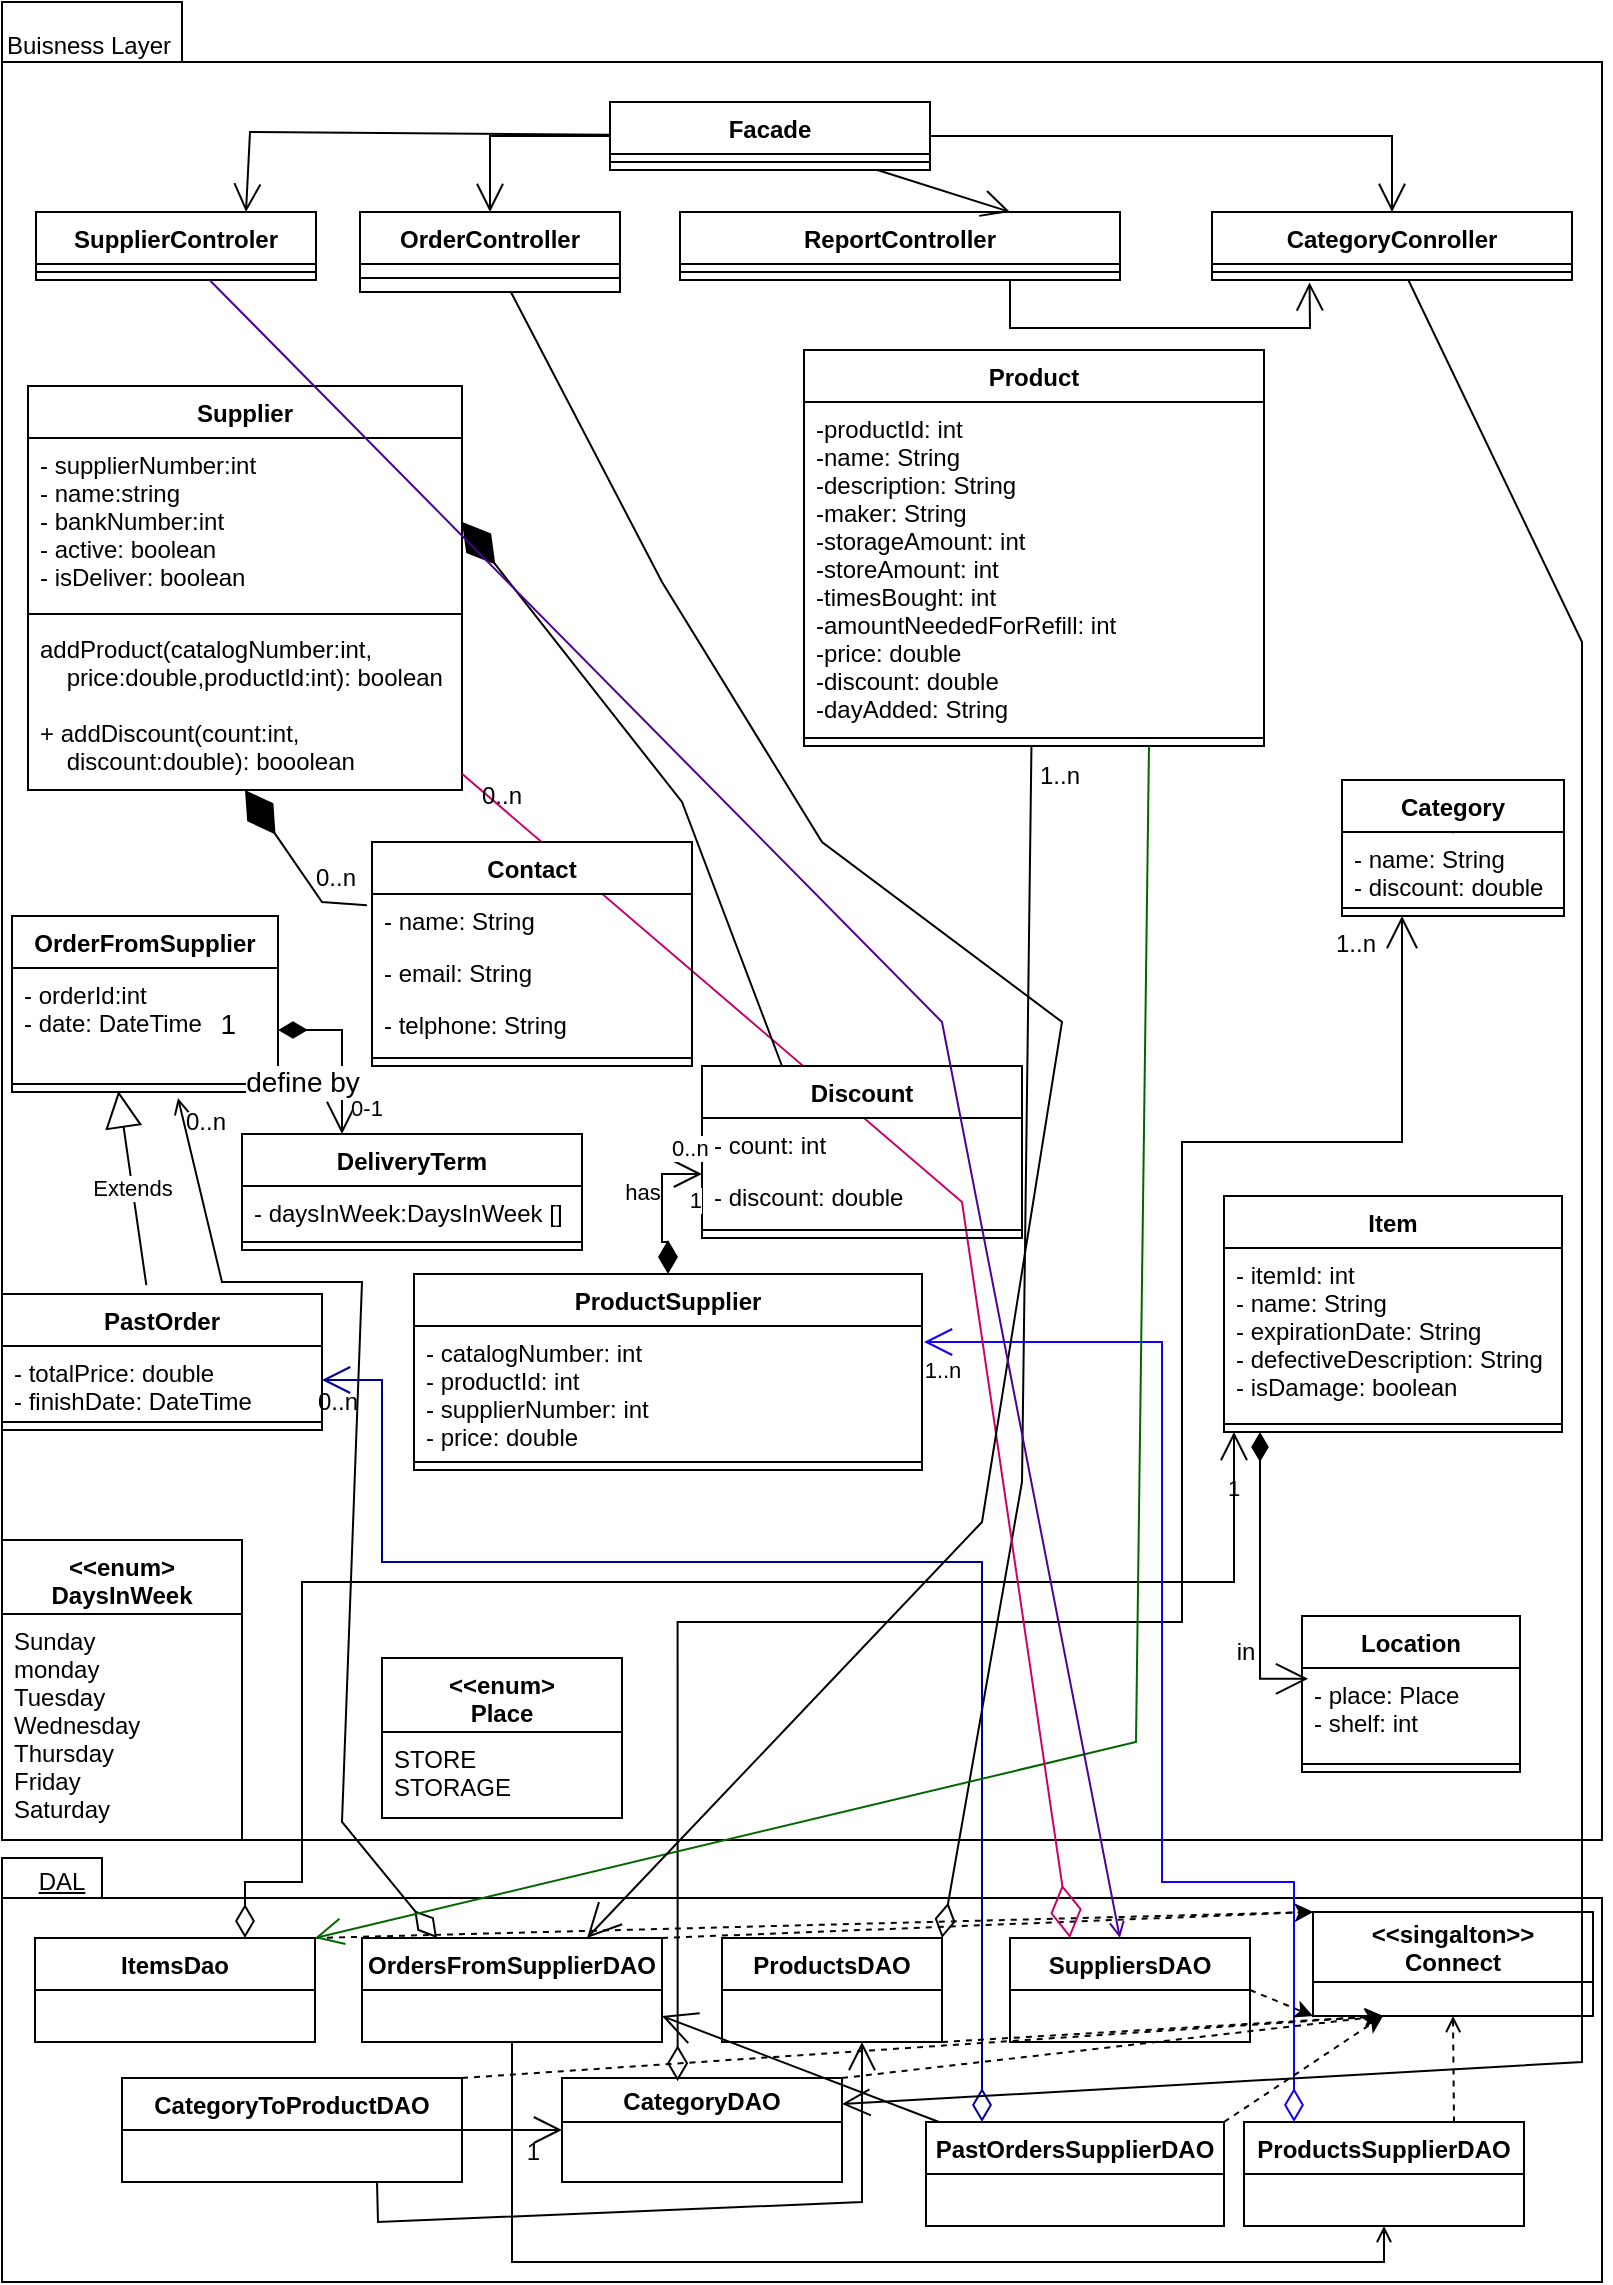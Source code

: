 <mxfile version="18.0.1" type="device" pages="4"><diagram id="brOP___fMTUhQ7ttJd8J" name="‫עמוד-1‬"><mxGraphModel dx="451" dy="641" grid="1" gridSize="10" guides="1" tooltips="1" connect="1" arrows="1" fold="1" page="1" pageScale="1" pageWidth="827" pageHeight="1169" math="0" shadow="0"><root><mxCell id="0"/><mxCell id="1" parent="0"/><mxCell id="VD3Ur9y-KYVxv-FflNH_-6" value="" style="shape=folder;fontStyle=1;spacingTop=10;tabWidth=90;tabHeight=30;tabPosition=left;html=1;fontSize=12;" parent="1" vertex="1"><mxGeometry x="840" y="10" width="800" height="919" as="geometry"/></mxCell><mxCell id="zts6wzAT9CX6H4ILx_Yd-4" value="Product" style="swimlane;fontStyle=1;align=center;verticalAlign=top;childLayout=stackLayout;horizontal=1;startSize=26;horizontalStack=0;resizeParent=1;resizeParentMax=0;resizeLast=0;collapsible=1;marginBottom=0;" parent="1" vertex="1"><mxGeometry x="1241" y="184" width="230" height="198" as="geometry"/></mxCell><mxCell id="zts6wzAT9CX6H4ILx_Yd-5" value="-productId: int&#10;-name: String&#10;-description: String&#10;-maker: String&#10;-storageAmount: int&#10;-storeAmount: int&#10;-timesBought: int&#10;-amountNeededForRefill: int&#10;-price: double&#10;-discount: double&#10;-dayAdded: String&#10;&#10; " style="text;strokeColor=none;fillColor=none;align=left;verticalAlign=top;spacingLeft=4;spacingRight=4;overflow=hidden;rotatable=0;points=[[0,0.5],[1,0.5]];portConstraint=eastwest;" parent="zts6wzAT9CX6H4ILx_Yd-4" vertex="1"><mxGeometry y="26" width="230" height="164" as="geometry"/></mxCell><mxCell id="zts6wzAT9CX6H4ILx_Yd-6" value="" style="line;strokeWidth=1;fillColor=none;align=left;verticalAlign=middle;spacingTop=-1;spacingLeft=3;spacingRight=3;rotatable=0;labelPosition=right;points=[];portConstraint=eastwest;" parent="zts6wzAT9CX6H4ILx_Yd-4" vertex="1"><mxGeometry y="190" width="230" height="8" as="geometry"/></mxCell><mxCell id="zts6wzAT9CX6H4ILx_Yd-7" value="Location" style="swimlane;fontStyle=1;align=center;verticalAlign=top;childLayout=stackLayout;horizontal=1;startSize=26;horizontalStack=0;resizeParent=1;resizeParentMax=0;resizeLast=0;collapsible=1;marginBottom=0;" parent="1" vertex="1"><mxGeometry x="1490" y="817" width="109" height="78" as="geometry"/></mxCell><mxCell id="zts6wzAT9CX6H4ILx_Yd-8" value="- place: Place&#10;- shelf: int&#10;" style="text;strokeColor=none;fillColor=none;align=left;verticalAlign=top;spacingLeft=4;spacingRight=4;overflow=hidden;rotatable=0;points=[[0,0.5],[1,0.5]];portConstraint=eastwest;" parent="zts6wzAT9CX6H4ILx_Yd-7" vertex="1"><mxGeometry y="26" width="109" height="44" as="geometry"/></mxCell><mxCell id="zts6wzAT9CX6H4ILx_Yd-9" value="" style="line;strokeWidth=1;fillColor=none;align=left;verticalAlign=middle;spacingTop=-1;spacingLeft=3;spacingRight=3;rotatable=0;labelPosition=right;points=[];portConstraint=eastwest;" parent="zts6wzAT9CX6H4ILx_Yd-7" vertex="1"><mxGeometry y="70" width="109" height="8" as="geometry"/></mxCell><mxCell id="zts6wzAT9CX6H4ILx_Yd-10" style="edgeStyle=orthogonalEdgeStyle;rounded=0;jumpSize=6;orthogonalLoop=1;jettySize=auto;html=1;fontSize=13;endArrow=open;endFill=0;endSize=12;startArrow=diamondThin;startFill=0;startSize=15;" parent="1" target="zts6wzAT9CX6H4ILx_Yd-27" edge="1"><mxGeometry relative="1" as="geometry"><Array as="points"><mxPoint x="1566" y="460"/><mxPoint x="1569" y="460"/></Array><mxPoint x="1565.5" y="426" as="sourcePoint"/></mxGeometry></mxCell><mxCell id="2VN7yBH72goy3taQVFZD-11" value="1..n" style="edgeLabel;html=1;align=center;verticalAlign=middle;resizable=0;points=[];" parent="zts6wzAT9CX6H4ILx_Yd-10" vertex="1" connectable="0"><mxGeometry x="0.787" y="13" relative="1" as="geometry"><mxPoint as="offset"/></mxGeometry></mxCell><mxCell id="zts6wzAT9CX6H4ILx_Yd-19" value="OrderController" style="swimlane;fontStyle=1;align=center;verticalAlign=top;childLayout=stackLayout;horizontal=1;startSize=26;horizontalStack=0;resizeParent=1;resizeParentMax=0;resizeLast=0;collapsible=1;marginBottom=0;" parent="1" vertex="1"><mxGeometry x="1019" y="115" width="130" height="40" as="geometry"/></mxCell><mxCell id="zts6wzAT9CX6H4ILx_Yd-21" value="" style="line;strokeWidth=1;fillColor=none;align=left;verticalAlign=middle;spacingTop=-1;spacingLeft=3;spacingRight=3;rotatable=0;labelPosition=right;points=[];portConstraint=eastwest;perimeterSpacing=0;" parent="zts6wzAT9CX6H4ILx_Yd-19" vertex="1"><mxGeometry y="26" width="130" height="14" as="geometry"/></mxCell><mxCell id="zts6wzAT9CX6H4ILx_Yd-24" value="ReportController" style="swimlane;fontStyle=1;align=center;verticalAlign=top;childLayout=stackLayout;horizontal=1;startSize=26;horizontalStack=0;resizeParent=1;resizeParentMax=0;resizeLast=0;collapsible=1;marginBottom=0;" parent="1" vertex="1"><mxGeometry x="1179" y="115" width="220" height="34" as="geometry"/></mxCell><mxCell id="zts6wzAT9CX6H4ILx_Yd-26" value="" style="line;strokeWidth=1;fillColor=none;align=left;verticalAlign=middle;spacingTop=-1;spacingLeft=3;spacingRight=3;rotatable=0;labelPosition=right;points=[];portConstraint=eastwest;" parent="zts6wzAT9CX6H4ILx_Yd-24" vertex="1"><mxGeometry y="26" width="220" height="8" as="geometry"/></mxCell><mxCell id="zts6wzAT9CX6H4ILx_Yd-27" value="Category" style="swimlane;fontStyle=1;align=center;verticalAlign=top;childLayout=stackLayout;horizontal=1;startSize=26;horizontalStack=0;resizeParent=1;resizeParentMax=0;resizeLast=0;collapsible=1;marginBottom=0;" parent="1" vertex="1"><mxGeometry x="1510" y="399" width="111" height="68" as="geometry"/></mxCell><mxCell id="zts6wzAT9CX6H4ILx_Yd-28" value="- name: String&#10;- discount: double" style="text;strokeColor=none;fillColor=none;align=left;verticalAlign=top;spacingLeft=4;spacingRight=4;overflow=hidden;rotatable=0;points=[[0,0.5],[1,0.5]];portConstraint=eastwest;" parent="zts6wzAT9CX6H4ILx_Yd-27" vertex="1"><mxGeometry y="26" width="111" height="34" as="geometry"/></mxCell><mxCell id="zts6wzAT9CX6H4ILx_Yd-29" value="" style="line;strokeWidth=1;fillColor=none;align=left;verticalAlign=middle;spacingTop=-1;spacingLeft=3;spacingRight=3;rotatable=0;labelPosition=right;points=[];portConstraint=eastwest;" parent="zts6wzAT9CX6H4ILx_Yd-27" vertex="1"><mxGeometry y="60" width="111" height="8" as="geometry"/></mxCell><mxCell id="zts6wzAT9CX6H4ILx_Yd-30" value="Item" style="swimlane;fontStyle=1;align=center;verticalAlign=top;childLayout=stackLayout;horizontal=1;startSize=26;horizontalStack=0;resizeParent=1;resizeParentMax=0;resizeLast=0;collapsible=1;marginBottom=0;" parent="1" vertex="1"><mxGeometry x="1451" y="607" width="169" height="118" as="geometry"/></mxCell><mxCell id="zts6wzAT9CX6H4ILx_Yd-161" value="- itemId: int&#10;- name: String&#10;- expirationDate: String &#10;- defectiveDescription: String &#10;- isDamage: boolean" style="text;strokeColor=none;fillColor=none;align=left;verticalAlign=top;spacingLeft=4;spacingRight=4;overflow=hidden;rotatable=0;points=[[0,0.5],[1,0.5]];portConstraint=eastwest;" parent="zts6wzAT9CX6H4ILx_Yd-30" vertex="1"><mxGeometry y="26" width="169" height="84" as="geometry"/></mxCell><mxCell id="zts6wzAT9CX6H4ILx_Yd-32" value="" style="line;strokeWidth=1;fillColor=none;align=left;verticalAlign=middle;spacingTop=-1;spacingLeft=3;spacingRight=3;rotatable=0;labelPosition=right;points=[];portConstraint=eastwest;" parent="zts6wzAT9CX6H4ILx_Yd-30" vertex="1"><mxGeometry y="110" width="169" height="8" as="geometry"/></mxCell><mxCell id="zts6wzAT9CX6H4ILx_Yd-34" value="CategoryConroller" style="swimlane;fontStyle=1;align=center;verticalAlign=top;childLayout=stackLayout;horizontal=1;startSize=26;horizontalStack=0;resizeParent=1;resizeParentMax=0;resizeLast=0;collapsible=1;marginBottom=0;" parent="1" vertex="1"><mxGeometry x="1445" y="115" width="180" height="34" as="geometry"/></mxCell><mxCell id="zts6wzAT9CX6H4ILx_Yd-36" value="" style="line;strokeWidth=1;fillColor=none;align=left;verticalAlign=middle;spacingTop=-1;spacingLeft=3;spacingRight=3;rotatable=0;labelPosition=right;points=[];portConstraint=eastwest;" parent="zts6wzAT9CX6H4ILx_Yd-34" vertex="1"><mxGeometry y="26" width="180" height="8" as="geometry"/></mxCell><mxCell id="zts6wzAT9CX6H4ILx_Yd-86" value="SupplierControler" style="swimlane;fontStyle=1;align=center;verticalAlign=top;childLayout=stackLayout;horizontal=1;startSize=26;horizontalStack=0;resizeParent=1;resizeParentMax=0;resizeLast=0;collapsible=1;marginBottom=0;" parent="1" vertex="1"><mxGeometry x="857" y="115" width="140" height="34" as="geometry"/></mxCell><mxCell id="zts6wzAT9CX6H4ILx_Yd-87" value="" style="line;strokeWidth=1;fillColor=none;align=left;verticalAlign=middle;spacingTop=-1;spacingLeft=3;spacingRight=3;rotatable=0;labelPosition=right;points=[];portConstraint=eastwest;" parent="zts6wzAT9CX6H4ILx_Yd-86" vertex="1"><mxGeometry y="26" width="140" height="8" as="geometry"/></mxCell><mxCell id="zts6wzAT9CX6H4ILx_Yd-95" value="OrderFromSupplier" style="swimlane;fontStyle=1;align=center;verticalAlign=top;childLayout=stackLayout;horizontal=1;startSize=26;horizontalStack=0;resizeParent=1;resizeParentMax=0;resizeLast=0;collapsible=1;marginBottom=0;" parent="1" vertex="1"><mxGeometry x="845" y="467" width="133" height="88" as="geometry"/></mxCell><mxCell id="zts6wzAT9CX6H4ILx_Yd-96" value="- orderId:int&#10;- date: DateTime" style="text;strokeColor=none;fillColor=none;align=left;verticalAlign=top;spacingLeft=4;spacingRight=4;overflow=hidden;rotatable=0;points=[[0,0.5],[1,0.5]];portConstraint=eastwest;" parent="zts6wzAT9CX6H4ILx_Yd-95" vertex="1"><mxGeometry y="26" width="133" height="54" as="geometry"/></mxCell><mxCell id="zts6wzAT9CX6H4ILx_Yd-97" value="" style="line;strokeWidth=1;fillColor=none;align=left;verticalAlign=middle;spacingTop=-1;spacingLeft=3;spacingRight=3;rotatable=0;labelPosition=right;points=[];portConstraint=eastwest;" parent="zts6wzAT9CX6H4ILx_Yd-95" vertex="1"><mxGeometry y="80" width="133" height="8" as="geometry"/></mxCell><mxCell id="zts6wzAT9CX6H4ILx_Yd-101" value="&lt;&lt;enum&gt; &#10;DaysInWeek" style="swimlane;fontStyle=1;align=center;verticalAlign=top;childLayout=stackLayout;horizontal=1;startSize=37;horizontalStack=0;resizeParent=1;resizeParentMax=0;resizeLast=0;collapsible=1;marginBottom=0;" parent="1" vertex="1"><mxGeometry x="840" y="779" width="120" height="150" as="geometry"/></mxCell><mxCell id="zts6wzAT9CX6H4ILx_Yd-102" value="Sunday&#10;monday&#10;Tuesday&#10;Wednesday&#10;Thursday&#10;Friday&#10;Saturday" style="text;strokeColor=none;fillColor=none;align=left;verticalAlign=top;spacingLeft=4;spacingRight=4;overflow=hidden;rotatable=0;points=[[0,0.5],[1,0.5]];portConstraint=eastwest;" parent="zts6wzAT9CX6H4ILx_Yd-101" vertex="1"><mxGeometry y="37" width="120" height="113" as="geometry"/></mxCell><mxCell id="zts6wzAT9CX6H4ILx_Yd-103" value="DeliveryTerm" style="swimlane;fontStyle=1;align=center;verticalAlign=top;childLayout=stackLayout;horizontal=1;startSize=26;horizontalStack=0;resizeParent=1;resizeParentMax=0;resizeLast=0;collapsible=1;marginBottom=0;" parent="1" vertex="1"><mxGeometry x="960" y="576" width="170" height="58" as="geometry"/></mxCell><mxCell id="zts6wzAT9CX6H4ILx_Yd-104" value="- daysInWeek:DaysInWeek []" style="text;strokeColor=none;fillColor=none;align=left;verticalAlign=top;spacingLeft=4;spacingRight=4;overflow=hidden;rotatable=0;points=[[0,0.5],[1,0.5]];portConstraint=eastwest;" parent="zts6wzAT9CX6H4ILx_Yd-103" vertex="1"><mxGeometry y="26" width="170" height="24" as="geometry"/></mxCell><mxCell id="zts6wzAT9CX6H4ILx_Yd-105" value="" style="line;strokeWidth=1;fillColor=none;align=left;verticalAlign=middle;spacingTop=-1;spacingLeft=3;spacingRight=3;rotatable=0;labelPosition=right;points=[];portConstraint=eastwest;" parent="zts6wzAT9CX6H4ILx_Yd-103" vertex="1"><mxGeometry y="50" width="170" height="8" as="geometry"/></mxCell><mxCell id="zts6wzAT9CX6H4ILx_Yd-128" value="Extends" style="endArrow=block;endSize=16;endFill=0;html=1;rounded=0;entryX=0.4;entryY=0.929;entryDx=0;entryDy=0;entryPerimeter=0;exitX=0.451;exitY=-0.065;exitDx=0;exitDy=0;exitPerimeter=0;" parent="1" source="zts6wzAT9CX6H4ILx_Yd-125" target="zts6wzAT9CX6H4ILx_Yd-97" edge="1"><mxGeometry width="160" relative="1" as="geometry"><mxPoint x="699" y="809" as="sourcePoint"/><mxPoint x="699" y="739.0" as="targetPoint"/><Array as="points"/></mxGeometry></mxCell><mxCell id="zts6wzAT9CX6H4ILx_Yd-90" value="ProductSupplier" style="swimlane;fontStyle=1;align=center;verticalAlign=top;childLayout=stackLayout;horizontal=1;startSize=26;horizontalStack=0;resizeParent=1;resizeParentMax=0;resizeLast=0;collapsible=1;marginBottom=0;" parent="1" vertex="1"><mxGeometry x="1046" y="646" width="254" height="98" as="geometry"/></mxCell><mxCell id="zts6wzAT9CX6H4ILx_Yd-91" value="- catalogNumber: int&#10;- productId: int&#10;- supplierNumber: int&#10;- price: double" style="text;strokeColor=none;fillColor=none;align=left;verticalAlign=top;spacingLeft=4;spacingRight=4;overflow=hidden;rotatable=0;points=[[0,0.5],[1,0.5]];portConstraint=eastwest;" parent="zts6wzAT9CX6H4ILx_Yd-90" vertex="1"><mxGeometry y="26" width="254" height="64" as="geometry"/></mxCell><mxCell id="zts6wzAT9CX6H4ILx_Yd-92" value="" style="line;strokeWidth=1;fillColor=none;align=left;verticalAlign=middle;spacingTop=-1;spacingLeft=3;spacingRight=3;rotatable=0;labelPosition=right;points=[];portConstraint=eastwest;" parent="zts6wzAT9CX6H4ILx_Yd-90" vertex="1"><mxGeometry y="90" width="254" height="8" as="geometry"/></mxCell><mxCell id="zts6wzAT9CX6H4ILx_Yd-76" value="Supplier" style="swimlane;fontStyle=1;align=center;verticalAlign=top;childLayout=stackLayout;horizontal=1;startSize=26;horizontalStack=0;resizeParent=1;resizeParentMax=0;resizeLast=0;collapsible=1;marginBottom=0;" parent="1" vertex="1"><mxGeometry x="853" y="202" width="217" height="202" as="geometry"/></mxCell><mxCell id="zts6wzAT9CX6H4ILx_Yd-77" value="- supplierNumber:int&#10;- name:string&#10;- bankNumber:int&#10;- active: boolean&#10;- isDeliver: boolean" style="text;strokeColor=none;fillColor=none;align=left;verticalAlign=top;spacingLeft=4;spacingRight=4;overflow=hidden;rotatable=0;points=[[0,0.5],[1,0.5]];portConstraint=eastwest;" parent="zts6wzAT9CX6H4ILx_Yd-76" vertex="1"><mxGeometry y="26" width="217" height="84" as="geometry"/></mxCell><mxCell id="zts6wzAT9CX6H4ILx_Yd-78" value="" style="line;strokeWidth=1;fillColor=none;align=left;verticalAlign=middle;spacingTop=-1;spacingLeft=3;spacingRight=3;rotatable=0;labelPosition=right;points=[];portConstraint=eastwest;" parent="zts6wzAT9CX6H4ILx_Yd-76" vertex="1"><mxGeometry y="110" width="217" height="8" as="geometry"/></mxCell><mxCell id="6am2ZM9Llscgsw9q4Hyf-2" value="addProduct(catalogNumber:int, &#10;    price:double,productId:int): boolean" style="text;strokeColor=none;fillColor=none;align=left;verticalAlign=top;spacingLeft=4;spacingRight=4;overflow=hidden;rotatable=0;points=[[0,0.5],[1,0.5]];portConstraint=eastwest;fontFamily=Helvetica;" parent="zts6wzAT9CX6H4ILx_Yd-76" vertex="1"><mxGeometry y="118" width="217" height="42" as="geometry"/></mxCell><mxCell id="6am2ZM9Llscgsw9q4Hyf-7" value="+ addDiscount(count:int,&#10;    discount:double): booolean" style="text;strokeColor=none;fillColor=none;align=left;verticalAlign=top;spacingLeft=4;spacingRight=4;overflow=hidden;rotatable=0;points=[[0,0.5],[1,0.5]];portConstraint=eastwest;fontFamily=Helvetica;" parent="zts6wzAT9CX6H4ILx_Yd-76" vertex="1"><mxGeometry y="160" width="217" height="42" as="geometry"/></mxCell><mxCell id="zts6wzAT9CX6H4ILx_Yd-164" value="define by" style="endArrow=diamondThin;html=1;endSize=12;startArrow=open;startSize=14;startFill=0;edgeStyle=orthogonalEdgeStyle;rounded=0;fontSize=14;endFill=1;" parent="1" target="zts6wzAT9CX6H4ILx_Yd-96" edge="1"><mxGeometry x="-0.381" y="20" relative="1" as="geometry"><mxPoint x="1010" y="576" as="sourcePoint"/><mxPoint x="1030" y="541" as="targetPoint"/><Array as="points"><mxPoint x="1010" y="524"/></Array><mxPoint as="offset"/></mxGeometry></mxCell><mxCell id="zts6wzAT9CX6H4ILx_Yd-166" value="1" style="edgeLabel;resizable=0;html=1;align=right;verticalAlign=top;fontSize=14;" parent="zts6wzAT9CX6H4ILx_Yd-164" connectable="0" vertex="1"><mxGeometry x="1" relative="1" as="geometry"><mxPoint x="-21" y="-18" as="offset"/></mxGeometry></mxCell><mxCell id="2VN7yBH72goy3taQVFZD-14" value="0-1" style="edgeLabel;html=1;align=center;verticalAlign=middle;resizable=0;points=[];" parent="zts6wzAT9CX6H4ILx_Yd-164" vertex="1" connectable="0"><mxGeometry x="-0.689" y="-12" relative="1" as="geometry"><mxPoint as="offset"/></mxGeometry></mxCell><mxCell id="zts6wzAT9CX6H4ILx_Yd-125" value="PastOrder" style="swimlane;fontStyle=1;align=center;verticalAlign=top;childLayout=stackLayout;horizontal=1;startSize=26;horizontalStack=0;resizeParent=1;resizeParentMax=0;resizeLast=0;collapsible=1;marginBottom=0;" parent="1" vertex="1"><mxGeometry x="840" y="656" width="160" height="68" as="geometry"/></mxCell><mxCell id="zts6wzAT9CX6H4ILx_Yd-126" value="- totalPrice: double&#10;- finishDate: DateTime" style="text;strokeColor=none;fillColor=none;align=left;verticalAlign=top;spacingLeft=4;spacingRight=4;overflow=hidden;rotatable=0;points=[[0,0.5],[1,0.5]];portConstraint=eastwest;" parent="zts6wzAT9CX6H4ILx_Yd-125" vertex="1"><mxGeometry y="26" width="160" height="34" as="geometry"/></mxCell><mxCell id="zts6wzAT9CX6H4ILx_Yd-127" value="" style="line;strokeWidth=1;fillColor=none;align=left;verticalAlign=middle;spacingTop=-1;spacingLeft=3;spacingRight=3;rotatable=0;labelPosition=right;points=[];portConstraint=eastwest;" parent="zts6wzAT9CX6H4ILx_Yd-125" vertex="1"><mxGeometry y="60" width="160" height="8" as="geometry"/></mxCell><mxCell id="zts6wzAT9CX6H4ILx_Yd-170" value="1" style="endArrow=diamondThin;html=1;endSize=12;startArrow=open;startSize=14;startFill=0;edgeStyle=orthogonalEdgeStyle;align=left;verticalAlign=bottom;rounded=0;endFill=1;exitX=0.028;exitY=0.123;exitDx=0;exitDy=0;exitPerimeter=0;" parent="1" source="zts6wzAT9CX6H4ILx_Yd-8" target="zts6wzAT9CX6H4ILx_Yd-30" edge="1"><mxGeometry x="0.494" y="18" relative="1" as="geometry"><mxPoint x="1360" y="829" as="sourcePoint"/><mxPoint x="1464" y="819" as="targetPoint"/><Array as="points"><mxPoint x="1469" y="848"/></Array><mxPoint as="offset"/></mxGeometry></mxCell><mxCell id="zts6wzAT9CX6H4ILx_Yd-172" value="&lt;&lt;enum&gt; &#10;Place" style="swimlane;fontStyle=1;align=center;verticalAlign=top;childLayout=stackLayout;horizontal=1;startSize=37;horizontalStack=0;resizeParent=1;resizeParentMax=0;resizeLast=0;collapsible=1;marginBottom=0;" parent="1" vertex="1"><mxGeometry x="1030" y="838" width="120" height="80" as="geometry"/></mxCell><mxCell id="zts6wzAT9CX6H4ILx_Yd-173" value="STORE&#10;STORAGE" style="text;strokeColor=none;fillColor=none;align=left;verticalAlign=top;spacingLeft=4;spacingRight=4;overflow=hidden;rotatable=0;points=[[0,0.5],[1,0.5]];portConstraint=eastwest;" parent="zts6wzAT9CX6H4ILx_Yd-172" vertex="1"><mxGeometry y="37" width="120" height="43" as="geometry"/></mxCell><mxCell id="VD3Ur9y-KYVxv-FflNH_-7" value="Buisness Layer" style="text;html=1;strokeColor=none;fillColor=none;align=center;verticalAlign=middle;whiteSpace=wrap;rounded=0;fontSize=12;" parent="1" vertex="1"><mxGeometry x="840" y="17" width="87" height="30" as="geometry"/></mxCell><mxCell id="VD3Ur9y-KYVxv-FflNH_-10" value="" style="shape=folder;fontStyle=1;spacingTop=10;tabWidth=50;tabHeight=20;tabPosition=left;html=1;fontSize=12;" parent="1" vertex="1"><mxGeometry x="840" y="938" width="800" height="212" as="geometry"/></mxCell><mxCell id="VD3Ur9y-KYVxv-FflNH_-11" value="&lt;span style=&quot;text-align: left; text-decoration-line: underline;&quot;&gt;DAL&lt;/span&gt;" style="text;html=1;strokeColor=none;fillColor=none;align=center;verticalAlign=middle;whiteSpace=wrap;rounded=0;fontSize=12;" parent="1" vertex="1"><mxGeometry x="840" y="935" width="60" height="30" as="geometry"/></mxCell><mxCell id="VD3Ur9y-KYVxv-FflNH_-16" value="ItemsDao" style="swimlane;fontStyle=1;childLayout=stackLayout;horizontal=1;startSize=26;fillColor=none;horizontalStack=0;resizeParent=1;resizeParentMax=0;resizeLast=0;collapsible=1;marginBottom=0;fontSize=12;" parent="1" vertex="1"><mxGeometry x="856.5" y="978" width="140" height="52" as="geometry"/></mxCell><mxCell id="VD3Ur9y-KYVxv-FflNH_-20" value="CategoryDAO" style="swimlane;fontStyle=1;childLayout=stackLayout;horizontal=1;startSize=22;fillColor=none;horizontalStack=0;resizeParent=1;resizeParentMax=0;resizeLast=0;collapsible=1;marginBottom=0;fontSize=12;" parent="1" vertex="1"><mxGeometry x="1120" y="1048" width="140" height="52" as="geometry"/></mxCell><mxCell id="VD3Ur9y-KYVxv-FflNH_-24" value="ProductsDAO" style="swimlane;fontStyle=1;childLayout=stackLayout;horizontal=1;startSize=26;fillColor=none;horizontalStack=0;resizeParent=1;resizeParentMax=0;resizeLast=0;collapsible=1;marginBottom=0;fontSize=12;" parent="1" vertex="1"><mxGeometry x="1200" y="978" width="110" height="52" as="geometry"/></mxCell><mxCell id="VD3Ur9y-KYVxv-FflNH_-28" value="&lt;&lt;singalton&gt;&gt;&#10;Connect" style="swimlane;fontStyle=1;childLayout=stackLayout;horizontal=1;startSize=35;fillColor=none;horizontalStack=0;resizeParent=1;resizeParentMax=0;resizeLast=0;collapsible=1;marginBottom=0;fontSize=12;" parent="1" vertex="1"><mxGeometry x="1495.5" y="965" width="140" height="52" as="geometry"/></mxCell><mxCell id="VD3Ur9y-KYVxv-FflNH_-32" value="CategoryToProductDAO" style="swimlane;fontStyle=1;childLayout=stackLayout;horizontal=1;startSize=26;fillColor=none;horizontalStack=0;resizeParent=1;resizeParentMax=0;resizeLast=0;collapsible=1;marginBottom=0;fontSize=12;" parent="1" vertex="1"><mxGeometry x="900" y="1048" width="170" height="52" as="geometry"/></mxCell><mxCell id="Rm6ijh8hM8bDnp3ZXU2S-1" style="edgeStyle=orthogonalEdgeStyle;rounded=0;orthogonalLoop=1;jettySize=auto;html=1;entryX=0.5;entryY=1;entryDx=0;entryDy=0;endArrow=open;endFill=0;" parent="1" source="VD3Ur9y-KYVxv-FflNH_-36" target="VD3Ur9y-KYVxv-FflNH_-44" edge="1"><mxGeometry relative="1" as="geometry"><Array as="points"><mxPoint x="1095" y="1140"/><mxPoint x="1531" y="1140"/></Array></mxGeometry></mxCell><mxCell id="VD3Ur9y-KYVxv-FflNH_-36" value="OrdersFromSupplierDAO" style="swimlane;fontStyle=1;childLayout=stackLayout;horizontal=1;startSize=26;fillColor=none;horizontalStack=0;resizeParent=1;resizeParentMax=0;resizeLast=0;collapsible=1;marginBottom=0;fontSize=12;" parent="1" vertex="1"><mxGeometry x="1020" y="978" width="150" height="52" as="geometry"/></mxCell><mxCell id="VD3Ur9y-KYVxv-FflNH_-40" value="PastOrdersSupplierDAO" style="swimlane;fontStyle=1;childLayout=stackLayout;horizontal=1;startSize=26;fillColor=none;horizontalStack=0;resizeParent=1;resizeParentMax=0;resizeLast=0;collapsible=1;marginBottom=0;fontSize=12;" parent="1" vertex="1"><mxGeometry x="1302" y="1070" width="149" height="52" as="geometry"/></mxCell><mxCell id="VD3Ur9y-KYVxv-FflNH_-44" value="ProductsSupplierDAO" style="swimlane;fontStyle=1;childLayout=stackLayout;horizontal=1;startSize=26;fillColor=none;horizontalStack=0;resizeParent=1;resizeParentMax=0;resizeLast=0;collapsible=1;marginBottom=0;fontSize=12;" parent="1" vertex="1"><mxGeometry x="1461" y="1070" width="140" height="52" as="geometry"/></mxCell><mxCell id="VD3Ur9y-KYVxv-FflNH_-48" value="SuppliersDAO" style="swimlane;fontStyle=1;childLayout=stackLayout;horizontal=1;startSize=26;fillColor=none;horizontalStack=0;resizeParent=1;resizeParentMax=0;resizeLast=0;collapsible=1;marginBottom=0;fontSize=12;" parent="1" vertex="1"><mxGeometry x="1344" y="978" width="120" height="52" as="geometry"/></mxCell><mxCell id="VD3Ur9y-KYVxv-FflNH_-54" value="Facade" style="swimlane;fontStyle=1;align=center;verticalAlign=top;childLayout=stackLayout;horizontal=1;startSize=26;horizontalStack=0;resizeParent=1;resizeParentMax=0;resizeLast=0;collapsible=1;marginBottom=0;fontSize=12;" parent="1" vertex="1"><mxGeometry x="1144" y="60" width="160" height="34" as="geometry"/></mxCell><mxCell id="VD3Ur9y-KYVxv-FflNH_-56" value="" style="line;strokeWidth=1;fillColor=none;align=left;verticalAlign=middle;spacingTop=-1;spacingLeft=3;spacingRight=3;rotatable=0;labelPosition=right;points=[];portConstraint=eastwest;fontSize=12;" parent="VD3Ur9y-KYVxv-FflNH_-54" vertex="1"><mxGeometry y="26" width="160" height="8" as="geometry"/></mxCell><mxCell id="VD3Ur9y-KYVxv-FflNH_-58" value="" style="endArrow=open;endFill=1;endSize=12;html=1;rounded=0;fontSize=12;entryX=0.5;entryY=0;entryDx=0;entryDy=0;exitX=0;exitY=0.5;exitDx=0;exitDy=0;" parent="1" source="VD3Ur9y-KYVxv-FflNH_-54" target="zts6wzAT9CX6H4ILx_Yd-19" edge="1"><mxGeometry width="160" relative="1" as="geometry"><mxPoint x="954" y="76.5" as="sourcePoint"/><mxPoint x="1114" y="76.5" as="targetPoint"/><Array as="points"><mxPoint x="1084" y="77"/></Array></mxGeometry></mxCell><mxCell id="VD3Ur9y-KYVxv-FflNH_-59" value="" style="endArrow=open;endFill=1;endSize=12;html=1;rounded=0;fontSize=12;exitX=1;exitY=0.5;exitDx=0;exitDy=0;entryX=0.5;entryY=0;entryDx=0;entryDy=0;" parent="1" source="VD3Ur9y-KYVxv-FflNH_-54" target="zts6wzAT9CX6H4ILx_Yd-34" edge="1"><mxGeometry width="160" relative="1" as="geometry"><mxPoint x="1339.5" y="76.5" as="sourcePoint"/><mxPoint x="1499.5" y="76.5" as="targetPoint"/><Array as="points"><mxPoint x="1535" y="77"/></Array></mxGeometry></mxCell><mxCell id="VD3Ur9y-KYVxv-FflNH_-60" value="" style="endArrow=open;endFill=1;endSize=12;html=1;rounded=0;fontSize=12;entryX=0.75;entryY=0;entryDx=0;entryDy=0;" parent="1" source="VD3Ur9y-KYVxv-FflNH_-54" target="zts6wzAT9CX6H4ILx_Yd-86" edge="1"><mxGeometry width="160" relative="1" as="geometry"><mxPoint x="1084" y="75" as="sourcePoint"/><mxPoint x="1024" y="85" as="targetPoint"/><Array as="points"><mxPoint x="964" y="75"/></Array></mxGeometry></mxCell><mxCell id="VD3Ur9y-KYVxv-FflNH_-61" value="" style="endArrow=open;endFill=1;endSize=12;html=1;rounded=0;fontSize=12;entryX=0.75;entryY=0;entryDx=0;entryDy=0;" parent="1" source="VD3Ur9y-KYVxv-FflNH_-54" target="zts6wzAT9CX6H4ILx_Yd-24" edge="1"><mxGeometry width="160" relative="1" as="geometry"><mxPoint x="1325" y="76.5" as="sourcePoint"/><mxPoint x="1485" y="76.5" as="targetPoint"/><Array as="points"/></mxGeometry></mxCell><mxCell id="VD3Ur9y-KYVxv-FflNH_-62" value="" style="endArrow=open;endFill=1;endSize=12;html=1;rounded=0;fontSize=12;exitX=0.75;exitY=1;exitDx=0;exitDy=0;entryX=0.271;entryY=1.15;entryDx=0;entryDy=0;entryPerimeter=0;" parent="1" source="zts6wzAT9CX6H4ILx_Yd-24" target="zts6wzAT9CX6H4ILx_Yd-36" edge="1"><mxGeometry width="160" relative="1" as="geometry"><mxPoint x="1350" y="249" as="sourcePoint"/><mxPoint x="1504" y="229" as="targetPoint"/><Array as="points"><mxPoint x="1344" y="173"/><mxPoint x="1494" y="173"/></Array></mxGeometry></mxCell><mxCell id="VD3Ur9y-KYVxv-FflNH_-64" value="" style="endArrow=diamondThin;html=1;endSize=15;startArrow=open;startSize=14;startFill=0;edgeStyle=orthogonalEdgeStyle;rounded=0;fontSize=12;entryX=0.413;entryY=0.031;entryDx=0;entryDy=0;entryPerimeter=0;endFill=0;" parent="1" source="zts6wzAT9CX6H4ILx_Yd-27" target="VD3Ur9y-KYVxv-FflNH_-20" edge="1"><mxGeometry x="0.218" y="10" relative="1" as="geometry"><mxPoint x="1500" y="660" as="sourcePoint"/><mxPoint x="1360" y="910" as="targetPoint"/><Array as="points"><mxPoint x="1540" y="580"/><mxPoint x="1430" y="580"/><mxPoint x="1430" y="820"/><mxPoint x="1178" y="820"/></Array><mxPoint as="offset"/></mxGeometry></mxCell><mxCell id="VD3Ur9y-KYVxv-FflNH_-65" value="1..n" style="edgeLabel;resizable=0;html=1;align=left;verticalAlign=top;fontSize=12;" parent="VD3Ur9y-KYVxv-FflNH_-64" connectable="0" vertex="1"><mxGeometry x="-1" relative="1" as="geometry"><mxPoint x="-35" as="offset"/></mxGeometry></mxCell><mxCell id="VD3Ur9y-KYVxv-FflNH_-66" value="1" style="edgeLabel;resizable=0;html=1;align=right;verticalAlign=top;fontSize=12;" parent="VD3Ur9y-KYVxv-FflNH_-64" connectable="0" vertex="1"><mxGeometry x="1" relative="1" as="geometry"><mxPoint x="-68" y="21" as="offset"/></mxGeometry></mxCell><mxCell id="VD3Ur9y-KYVxv-FflNH_-69" value="" style="endArrow=open;html=1;endSize=12;startArrow=diamondThin;startSize=14;startFill=0;edgeStyle=orthogonalEdgeStyle;align=left;verticalAlign=bottom;rounded=0;fontSize=12;exitX=0.75;exitY=0;exitDx=0;exitDy=0;" parent="1" source="VD3Ur9y-KYVxv-FflNH_-16" target="zts6wzAT9CX6H4ILx_Yd-30" edge="1"><mxGeometry x="-0.918" y="-31" relative="1" as="geometry"><mxPoint x="990" y="970" as="sourcePoint"/><mxPoint x="1460" y="800" as="targetPoint"/><Array as="points"><mxPoint x="962" y="950"/><mxPoint x="990" y="950"/><mxPoint x="990" y="800"/><mxPoint x="1456" y="800"/></Array><mxPoint x="-31" y="-31" as="offset"/></mxGeometry></mxCell><mxCell id="VD3Ur9y-KYVxv-FflNH_-74" value="" style="endArrow=diamondThin;endFill=0;endSize=15;html=1;rounded=0;fontSize=12;entryX=1;entryY=0;entryDx=0;entryDy=0;" parent="1" source="zts6wzAT9CX6H4ILx_Yd-4" target="VD3Ur9y-KYVxv-FflNH_-24" edge="1"><mxGeometry width="160" relative="1" as="geometry"><mxPoint x="1200" y="810" as="sourcePoint"/><mxPoint x="1360" y="810" as="targetPoint"/><Array as="points"><mxPoint x="1350" y="750"/></Array></mxGeometry></mxCell><mxCell id="VD3Ur9y-KYVxv-FflNH_-75" value="" style="endArrow=diamondThin;endFill=0;endSize=15;html=1;rounded=0;fontSize=12;entryX=0.25;entryY=0;entryDx=0;entryDy=0;exitX=0.624;exitY=1.375;exitDx=0;exitDy=0;exitPerimeter=0;startArrow=open;startFill=0;" parent="1" source="zts6wzAT9CX6H4ILx_Yd-97" target="VD3Ur9y-KYVxv-FflNH_-36" edge="1"><mxGeometry width="160" relative="1" as="geometry"><mxPoint x="1200" y="810" as="sourcePoint"/><mxPoint x="1360" y="810" as="targetPoint"/><Array as="points"><mxPoint x="950" y="650"/><mxPoint x="1020" y="650"/><mxPoint x="1010" y="920"/></Array></mxGeometry></mxCell><mxCell id="VD3Ur9y-KYVxv-FflNH_-76" value="" style="endArrow=open;html=1;endSize=12;startArrow=diamondThin;startSize=14;startFill=0;edgeStyle=orthogonalEdgeStyle;align=left;verticalAlign=bottom;rounded=0;fontSize=12;strokeColor=#1100FF;" parent="1" source="VD3Ur9y-KYVxv-FflNH_-44" edge="1"><mxGeometry x="-0.97" y="-35" relative="1" as="geometry"><mxPoint x="1200" y="910" as="sourcePoint"/><mxPoint x="1301" y="680" as="targetPoint"/><Array as="points"><mxPoint x="1486" y="950"/><mxPoint x="1420" y="950"/><mxPoint x="1420" y="680"/><mxPoint x="1301" y="680"/></Array><mxPoint as="offset"/></mxGeometry></mxCell><mxCell id="2VN7yBH72goy3taQVFZD-13" value="1..n" style="edgeLabel;html=1;align=center;verticalAlign=middle;resizable=0;points=[];" parent="VD3Ur9y-KYVxv-FflNH_-76" vertex="1" connectable="0"><mxGeometry x="0.968" y="14" relative="1" as="geometry"><mxPoint as="offset"/></mxGeometry></mxCell><mxCell id="VD3Ur9y-KYVxv-FflNH_-77" value="" style="endArrow=open;endFill=1;endSize=12;html=1;rounded=0;fontSize=12;exitX=1;exitY=0.5;exitDx=0;exitDy=0;entryX=0;entryY=0.5;entryDx=0;entryDy=0;" parent="1" source="VD3Ur9y-KYVxv-FflNH_-32" target="VD3Ur9y-KYVxv-FflNH_-20" edge="1"><mxGeometry width="160" relative="1" as="geometry"><mxPoint x="1090" y="1120" as="sourcePoint"/><mxPoint x="1250" y="1120" as="targetPoint"/></mxGeometry></mxCell><mxCell id="VD3Ur9y-KYVxv-FflNH_-78" value="" style="endArrow=open;endFill=1;endSize=12;html=1;rounded=0;fontSize=12;exitX=0.75;exitY=1;exitDx=0;exitDy=0;" parent="1" source="VD3Ur9y-KYVxv-FflNH_-32" edge="1"><mxGeometry width="160" relative="1" as="geometry"><mxPoint x="1200" y="910" as="sourcePoint"/><mxPoint x="1270" y="1030" as="targetPoint"/><Array as="points"><mxPoint x="1028" y="1120"/><mxPoint x="1270" y="1110"/></Array></mxGeometry></mxCell><mxCell id="VD3Ur9y-KYVxv-FflNH_-79" value="" style="endArrow=open;html=1;endSize=12;startArrow=diamondThin;startSize=14;startFill=0;edgeStyle=orthogonalEdgeStyle;align=left;verticalAlign=bottom;rounded=0;fontSize=12;entryX=1;entryY=0.5;entryDx=0;entryDy=0;strokeColor=#000099;" parent="1" source="VD3Ur9y-KYVxv-FflNH_-40" target="zts6wzAT9CX6H4ILx_Yd-126" edge="1"><mxGeometry x="-0.914" y="10" relative="1" as="geometry"><mxPoint x="1200" y="910" as="sourcePoint"/><mxPoint x="1360" y="910" as="targetPoint"/><Array as="points"><mxPoint x="1330" y="790"/><mxPoint x="1030" y="790"/><mxPoint x="1030" y="699"/></Array><mxPoint as="offset"/></mxGeometry></mxCell><mxCell id="XkDpmP3KQ6RCa3BcqUXq-1" value="" style="endArrow=none;html=1;rounded=0;exitX=0.5;exitY=1;exitDx=0;exitDy=0;entryX=0.75;entryY=0;entryDx=0;entryDy=0;endFill=0;startArrow=open;startFill=0;dashed=1;" parent="1" source="VD3Ur9y-KYVxv-FflNH_-28" target="VD3Ur9y-KYVxv-FflNH_-44" edge="1"><mxGeometry width="50" height="50" relative="1" as="geometry"><mxPoint x="1210" y="960" as="sourcePoint"/><mxPoint x="1260" y="910" as="targetPoint"/></mxGeometry></mxCell><mxCell id="XkDpmP3KQ6RCa3BcqUXq-3" value="" style="endArrow=classic;html=1;rounded=0;dashed=1;exitX=1;exitY=1;exitDx=0;exitDy=0;entryX=0.25;entryY=1;entryDx=0;entryDy=0;" parent="1" source="VD3Ur9y-KYVxv-FflNH_-24" target="VD3Ur9y-KYVxv-FflNH_-28" edge="1"><mxGeometry width="50" height="50" relative="1" as="geometry"><mxPoint x="1210" y="960" as="sourcePoint"/><mxPoint x="1260" y="910" as="targetPoint"/></mxGeometry></mxCell><mxCell id="XkDpmP3KQ6RCa3BcqUXq-4" value="" style="endArrow=classic;html=1;rounded=0;dashed=1;entryX=0;entryY=1;entryDx=0;entryDy=0;exitX=1;exitY=0.5;exitDx=0;exitDy=0;" parent="1" source="VD3Ur9y-KYVxv-FflNH_-48" target="VD3Ur9y-KYVxv-FflNH_-28" edge="1"><mxGeometry width="50" height="50" relative="1" as="geometry"><mxPoint x="1445.5" y="1030" as="sourcePoint"/><mxPoint x="1495.5" y="980" as="targetPoint"/></mxGeometry></mxCell><mxCell id="XkDpmP3KQ6RCa3BcqUXq-5" value="" style="endArrow=classic;html=1;rounded=0;dashed=1;exitX=1;exitY=0;exitDx=0;exitDy=0;entryX=0.25;entryY=1;entryDx=0;entryDy=0;" parent="1" source="VD3Ur9y-KYVxv-FflNH_-40" target="VD3Ur9y-KYVxv-FflNH_-28" edge="1"><mxGeometry width="50" height="50" relative="1" as="geometry"><mxPoint x="1210" y="960" as="sourcePoint"/><mxPoint x="1260" y="910" as="targetPoint"/></mxGeometry></mxCell><mxCell id="XkDpmP3KQ6RCa3BcqUXq-6" value="" style="endArrow=classic;html=1;rounded=0;dashed=1;exitX=1;exitY=0;exitDx=0;exitDy=0;entryX=0;entryY=0;entryDx=0;entryDy=0;" parent="1" source="VD3Ur9y-KYVxv-FflNH_-36" target="VD3Ur9y-KYVxv-FflNH_-28" edge="1"><mxGeometry width="50" height="50" relative="1" as="geometry"><mxPoint x="1210" y="960" as="sourcePoint"/><mxPoint x="1260" y="910" as="targetPoint"/></mxGeometry></mxCell><mxCell id="XkDpmP3KQ6RCa3BcqUXq-7" value="" style="endArrow=classic;html=1;rounded=0;dashed=1;exitX=1;exitY=0;exitDx=0;exitDy=0;entryX=0.25;entryY=1;entryDx=0;entryDy=0;" parent="1" source="VD3Ur9y-KYVxv-FflNH_-20" target="VD3Ur9y-KYVxv-FflNH_-28" edge="1"><mxGeometry width="50" height="50" relative="1" as="geometry"><mxPoint x="1210" y="960" as="sourcePoint"/><mxPoint x="1260" y="910" as="targetPoint"/></mxGeometry></mxCell><mxCell id="XkDpmP3KQ6RCa3BcqUXq-8" value="" style="endArrow=classic;html=1;rounded=0;dashed=1;exitX=1;exitY=0;exitDx=0;exitDy=0;entryX=0.25;entryY=1;entryDx=0;entryDy=0;" parent="1" source="VD3Ur9y-KYVxv-FflNH_-32" target="VD3Ur9y-KYVxv-FflNH_-28" edge="1"><mxGeometry width="50" height="50" relative="1" as="geometry"><mxPoint x="1210" y="960" as="sourcePoint"/><mxPoint x="1260" y="910" as="targetPoint"/></mxGeometry></mxCell><mxCell id="XkDpmP3KQ6RCa3BcqUXq-9" value="" style="endArrow=classic;html=1;rounded=0;dashed=1;exitX=1;exitY=0;exitDx=0;exitDy=0;entryX=0;entryY=0;entryDx=0;entryDy=0;" parent="1" source="VD3Ur9y-KYVxv-FflNH_-16" target="VD3Ur9y-KYVxv-FflNH_-28" edge="1"><mxGeometry width="50" height="50" relative="1" as="geometry"><mxPoint x="1210" y="960" as="sourcePoint"/><mxPoint x="1260" y="910" as="targetPoint"/></mxGeometry></mxCell><mxCell id="XkDpmP3KQ6RCa3BcqUXq-10" value="" style="endArrow=open;html=1;rounded=0;startSize=15;entryX=1;entryY=0.25;entryDx=0;entryDy=0;endFill=0;endSize=12;" parent="1" source="zts6wzAT9CX6H4ILx_Yd-34" target="VD3Ur9y-KYVxv-FflNH_-20" edge="1"><mxGeometry width="50" height="50" relative="1" as="geometry"><mxPoint x="1210" y="560" as="sourcePoint"/><mxPoint x="1260" y="510" as="targetPoint"/><Array as="points"><mxPoint x="1630" y="330"/><mxPoint x="1630" y="1040"/></Array></mxGeometry></mxCell><mxCell id="XkDpmP3KQ6RCa3BcqUXq-11" value="" style="endArrow=open;html=1;rounded=0;startSize=15;endSize=15;entryX=1;entryY=0.75;entryDx=0;entryDy=0;endFill=0;" parent="1" source="VD3Ur9y-KYVxv-FflNH_-40" target="VD3Ur9y-KYVxv-FflNH_-36" edge="1"><mxGeometry width="50" height="50" relative="1" as="geometry"><mxPoint x="1210" y="860" as="sourcePoint"/><mxPoint x="1260" y="810" as="targetPoint"/></mxGeometry></mxCell><mxCell id="wJb2-AF7BGJGW37K3Bho-1" value="" style="endArrow=open;html=1;rounded=0;startSize=14;endSize=12;exitX=0.75;exitY=1;exitDx=0;exitDy=0;entryX=1;entryY=0;entryDx=0;entryDy=0;endFill=0;strokeColor=#006600;" parent="1" source="zts6wzAT9CX6H4ILx_Yd-4" target="VD3Ur9y-KYVxv-FflNH_-16" edge="1"><mxGeometry width="50" height="50" relative="1" as="geometry"><mxPoint x="1210" y="760" as="sourcePoint"/><mxPoint x="1260" y="710" as="targetPoint"/><Array as="points"><mxPoint x="1407" y="880"/></Array></mxGeometry></mxCell><mxCell id="wJb2-AF7BGJGW37K3Bho-2" value="" style="endArrow=diamondThin;endFill=0;endSize=24;html=1;rounded=0;entryX=0.25;entryY=0;entryDx=0;entryDy=0;strokeColor=#CC0066;" parent="1" source="zts6wzAT9CX6H4ILx_Yd-76" target="VD3Ur9y-KYVxv-FflNH_-48" edge="1"><mxGeometry width="160" relative="1" as="geometry"><mxPoint x="1110" y="480" as="sourcePoint"/><mxPoint x="1320" y="530" as="targetPoint"/><Array as="points"><mxPoint x="1320" y="610"/></Array></mxGeometry></mxCell><mxCell id="2VN7yBH72goy3taQVFZD-1" value="0..n" style="text;html=1;strokeColor=none;fillColor=none;align=center;verticalAlign=middle;whiteSpace=wrap;rounded=0;" parent="1" vertex="1"><mxGeometry x="1060" y="392" width="60" height="30" as="geometry"/></mxCell><mxCell id="2VN7yBH72goy3taQVFZD-2" value="0..n" style="text;html=1;strokeColor=none;fillColor=none;align=center;verticalAlign=middle;whiteSpace=wrap;rounded=0;" parent="1" vertex="1"><mxGeometry x="911.5" y="555" width="60" height="30" as="geometry"/></mxCell><mxCell id="2VN7yBH72goy3taQVFZD-4" value="0..n" style="text;html=1;strokeColor=none;fillColor=none;align=center;verticalAlign=middle;whiteSpace=wrap;rounded=0;" parent="1" vertex="1"><mxGeometry x="978" y="695" width="60" height="30" as="geometry"/></mxCell><mxCell id="2VN7yBH72goy3taQVFZD-5" value="1..n" style="text;html=1;strokeColor=none;fillColor=none;align=center;verticalAlign=middle;whiteSpace=wrap;rounded=0;" parent="1" vertex="1"><mxGeometry x="1339" y="382" width="60" height="30" as="geometry"/></mxCell><mxCell id="2VN7yBH72goy3taQVFZD-15" value="in" style="text;html=1;strokeColor=none;fillColor=none;align=center;verticalAlign=middle;whiteSpace=wrap;rounded=0;" parent="1" vertex="1"><mxGeometry x="1431.5" y="820" width="60" height="30" as="geometry"/></mxCell><mxCell id="1hiowhycRnrIy6WEMc_2-1" value="Contact" style="swimlane;fontStyle=1;align=center;verticalAlign=top;childLayout=stackLayout;horizontal=1;startSize=26;horizontalStack=0;resizeParent=1;resizeParentMax=0;resizeLast=0;collapsible=1;marginBottom=0;" parent="1" vertex="1"><mxGeometry x="1025" y="430" width="160" height="112" as="geometry"/></mxCell><mxCell id="1hiowhycRnrIy6WEMc_2-2" value="- name: String" style="text;strokeColor=none;fillColor=none;align=left;verticalAlign=top;spacingLeft=4;spacingRight=4;overflow=hidden;rotatable=0;points=[[0,0.5],[1,0.5]];portConstraint=eastwest;" parent="1hiowhycRnrIy6WEMc_2-1" vertex="1"><mxGeometry y="26" width="160" height="26" as="geometry"/></mxCell><mxCell id="1hiowhycRnrIy6WEMc_2-4" value="- email: String" style="text;strokeColor=none;fillColor=none;align=left;verticalAlign=top;spacingLeft=4;spacingRight=4;overflow=hidden;rotatable=0;points=[[0,0.5],[1,0.5]];portConstraint=eastwest;" parent="1hiowhycRnrIy6WEMc_2-1" vertex="1"><mxGeometry y="52" width="160" height="26" as="geometry"/></mxCell><mxCell id="1hiowhycRnrIy6WEMc_2-5" value="- telphone: String" style="text;strokeColor=none;fillColor=none;align=left;verticalAlign=top;spacingLeft=4;spacingRight=4;overflow=hidden;rotatable=0;points=[[0,0.5],[1,0.5]];portConstraint=eastwest;" parent="1hiowhycRnrIy6WEMc_2-1" vertex="1"><mxGeometry y="78" width="160" height="26" as="geometry"/></mxCell><mxCell id="1hiowhycRnrIy6WEMc_2-3" value="" style="line;strokeWidth=1;fillColor=none;align=left;verticalAlign=middle;spacingTop=-1;spacingLeft=3;spacingRight=3;rotatable=0;labelPosition=right;points=[];portConstraint=eastwest;" parent="1hiowhycRnrIy6WEMc_2-1" vertex="1"><mxGeometry y="104" width="160" height="8" as="geometry"/></mxCell><mxCell id="1hiowhycRnrIy6WEMc_2-7" value="" style="endArrow=diamondThin;endFill=1;endSize=24;html=1;rounded=0;exitX=-0.016;exitY=0.215;exitDx=0;exitDy=0;exitPerimeter=0;entryX=0.5;entryY=1;entryDx=0;entryDy=0;" parent="1" source="1hiowhycRnrIy6WEMc_2-2" target="zts6wzAT9CX6H4ILx_Yd-76" edge="1"><mxGeometry width="160" relative="1" as="geometry"><mxPoint x="1160" y="496" as="sourcePoint"/><mxPoint x="1320" y="496" as="targetPoint"/><Array as="points"><mxPoint x="1000" y="460"/></Array></mxGeometry></mxCell><mxCell id="1hiowhycRnrIy6WEMc_2-8" value="Discount" style="swimlane;fontStyle=1;align=center;verticalAlign=top;childLayout=stackLayout;horizontal=1;startSize=26;horizontalStack=0;resizeParent=1;resizeParentMax=0;resizeLast=0;collapsible=1;marginBottom=0;" parent="1" vertex="1"><mxGeometry x="1190" y="542" width="160" height="86" as="geometry"/></mxCell><mxCell id="1hiowhycRnrIy6WEMc_2-9" value="- count: int" style="text;strokeColor=none;fillColor=none;align=left;verticalAlign=top;spacingLeft=4;spacingRight=4;overflow=hidden;rotatable=0;points=[[0,0.5],[1,0.5]];portConstraint=eastwest;" parent="1hiowhycRnrIy6WEMc_2-8" vertex="1"><mxGeometry y="26" width="160" height="26" as="geometry"/></mxCell><mxCell id="1hiowhycRnrIy6WEMc_2-11" value="- discount: double" style="text;strokeColor=none;fillColor=none;align=left;verticalAlign=top;spacingLeft=4;spacingRight=4;overflow=hidden;rotatable=0;points=[[0,0.5],[1,0.5]];portConstraint=eastwest;" parent="1hiowhycRnrIy6WEMc_2-8" vertex="1"><mxGeometry y="52" width="160" height="26" as="geometry"/></mxCell><mxCell id="1hiowhycRnrIy6WEMc_2-10" value="" style="line;strokeWidth=1;fillColor=none;align=left;verticalAlign=middle;spacingTop=-1;spacingLeft=3;spacingRight=3;rotatable=0;labelPosition=right;points=[];portConstraint=eastwest;" parent="1hiowhycRnrIy6WEMc_2-8" vertex="1"><mxGeometry y="78" width="160" height="8" as="geometry"/></mxCell><mxCell id="VD3Ur9y-KYVxv-FflNH_-73" value="" style="endArrow=none;endFill=0;endSize=12;html=1;rounded=0;fontSize=12;exitX=0.75;exitY=0;exitDx=0;exitDy=0;startArrow=open;startFill=0;startSize=15;" parent="1" source="VD3Ur9y-KYVxv-FflNH_-36" target="zts6wzAT9CX6H4ILx_Yd-19" edge="1"><mxGeometry width="160" relative="1" as="geometry"><mxPoint x="1200" y="810" as="sourcePoint"/><mxPoint x="1360" y="810" as="targetPoint"/><Array as="points"><mxPoint x="1330" y="770"/><mxPoint x="1370" y="520"/><mxPoint x="1250" y="430"/><mxPoint x="1170" y="300"/></Array></mxGeometry></mxCell><mxCell id="1hiowhycRnrIy6WEMc_2-13" value="has" style="endArrow=open;html=1;endSize=12;startArrow=diamondThin;startSize=14;startFill=1;edgeStyle=orthogonalEdgeStyle;rounded=0;exitX=0.5;exitY=0;exitDx=0;exitDy=0;" parent="1" source="zts6wzAT9CX6H4ILx_Yd-90" target="1hiowhycRnrIy6WEMc_2-8" edge="1"><mxGeometry x="0.218" y="10" relative="1" as="geometry"><mxPoint x="1150" y="636" as="sourcePoint"/><mxPoint x="1190" y="596" as="targetPoint"/><Array as="points"><mxPoint x="1173" y="630"/><mxPoint x="1170" y="630"/><mxPoint x="1170" y="596"/></Array><mxPoint as="offset"/></mxGeometry></mxCell><mxCell id="1hiowhycRnrIy6WEMc_2-14" value="0..n" style="edgeLabel;resizable=0;html=1;align=left;verticalAlign=top;" parent="1hiowhycRnrIy6WEMc_2-13" connectable="0" vertex="1"><mxGeometry x="-1" relative="1" as="geometry"><mxPoint y="-76" as="offset"/></mxGeometry></mxCell><mxCell id="1hiowhycRnrIy6WEMc_2-15" value="1" style="edgeLabel;resizable=0;html=1;align=right;verticalAlign=top;" parent="1hiowhycRnrIy6WEMc_2-13" connectable="0" vertex="1"><mxGeometry x="1" relative="1" as="geometry"/></mxCell><mxCell id="1hiowhycRnrIy6WEMc_2-17" value="" style="endArrow=diamondThin;endFill=1;endSize=24;html=1;rounded=0;entryX=1;entryY=0.5;entryDx=0;entryDy=0;exitX=0.25;exitY=0;exitDx=0;exitDy=0;" parent="1" source="1hiowhycRnrIy6WEMc_2-8" target="zts6wzAT9CX6H4ILx_Yd-77" edge="1"><mxGeometry width="160" relative="1" as="geometry"><mxPoint x="1160" y="596" as="sourcePoint"/><mxPoint x="1320" y="596" as="targetPoint"/><Array as="points"><mxPoint x="1180" y="410"/></Array></mxGeometry></mxCell><mxCell id="Cqe-gaeciuXKe5rove04-9" value="" style="endArrow=none;html=1;rounded=0;strokeColor=#4C0099;endFill=0;startArrow=open;startFill=0;" parent="1" source="VD3Ur9y-KYVxv-FflNH_-48" target="zts6wzAT9CX6H4ILx_Yd-86" edge="1"><mxGeometry width="50" height="50" relative="1" as="geometry"><mxPoint x="1210" y="460" as="sourcePoint"/><mxPoint x="1260" y="410" as="targetPoint"/><Array as="points"><mxPoint x="1310" y="520"/></Array></mxGeometry></mxCell><mxCell id="6am2ZM9Llscgsw9q4Hyf-1" value="0..n" style="text;html=1;strokeColor=none;fillColor=none;align=center;verticalAlign=middle;whiteSpace=wrap;rounded=0;" parent="1" vertex="1"><mxGeometry x="977" y="433" width="60" height="30" as="geometry"/></mxCell></root></mxGraphModel></diagram><diagram id="4Kt7E1fwyVb-1KkgavQV" name="‫עמוד-2‬"><mxGraphModel dx="451" dy="641" grid="1" gridSize="10" guides="1" tooltips="1" connect="1" arrows="1" fold="1" page="1" pageScale="1" pageWidth="827" pageHeight="1169" math="0" shadow="0"><root><mxCell id="0"/><mxCell id="1" parent="0"/><mxCell id="7mgGE1QgbZbg_WzRfB1K-1" value="" style="shape=folder;fontStyle=1;spacingTop=10;tabWidth=125;tabHeight=30;tabPosition=left;html=1;" parent="1" vertex="1"><mxGeometry x="835.5" y="400" width="800" height="520" as="geometry"/></mxCell><mxCell id="7mgGE1QgbZbg_WzRfB1K-2" value="ReportService" style="swimlane;fontStyle=1;align=center;verticalAlign=top;childLayout=stackLayout;horizontal=1;startSize=26;horizontalStack=0;resizeParent=1;resizeParentMax=0;resizeLast=0;collapsible=1;marginBottom=0;fontSize=13;" parent="1" vertex="1"><mxGeometry x="1325" y="642" width="300" height="130" as="geometry"/></mxCell><mxCell id="7mgGE1QgbZbg_WzRfB1K-3" value="" style="line;strokeWidth=1;fillColor=none;align=left;verticalAlign=middle;spacingTop=-1;spacingLeft=3;spacingRight=3;rotatable=0;labelPosition=right;points=[];portConstraint=eastwest;fontSize=13;" parent="7mgGE1QgbZbg_WzRfB1K-2" vertex="1"><mxGeometry y="26" width="300" height="8" as="geometry"/></mxCell><mxCell id="PGjtE8lQ9P3Q_1eM0H_g-9" value="+ makeCatReport(catNames:List&lt;String&gt;): boolean" style="text;strokeColor=none;fillColor=none;align=left;verticalAlign=top;spacingLeft=4;spacingRight=4;overflow=hidden;rotatable=0;points=[[0,0.5],[1,0.5]];portConstraint=eastwest;fontFamily=Helvetica;" parent="7mgGE1QgbZbg_WzRfB1K-2" vertex="1"><mxGeometry y="34" width="300" height="24" as="geometry"/></mxCell><mxCell id="c5Xljfrs1V_aWqPdMXeq-3" value="+ makeDamagedReport(): boolean" style="text;strokeColor=none;fillColor=none;align=left;verticalAlign=top;spacingLeft=4;spacingRight=4;overflow=hidden;rotatable=0;points=[[0,0.5],[1,0.5]];portConstraint=eastwest;fontFamily=Helvetica;" parent="7mgGE1QgbZbg_WzRfB1K-2" vertex="1"><mxGeometry y="58" width="300" height="24" as="geometry"/></mxCell><mxCell id="c5Xljfrs1V_aWqPdMXeq-4" value="+ makeRefillReport(): boolean" style="text;strokeColor=none;fillColor=none;align=left;verticalAlign=top;spacingLeft=4;spacingRight=4;overflow=hidden;rotatable=0;points=[[0,0.5],[1,0.5]];portConstraint=eastwest;fontFamily=Helvetica;" parent="7mgGE1QgbZbg_WzRfB1K-2" vertex="1"><mxGeometry y="82" width="300" height="24" as="geometry"/></mxCell><mxCell id="c5Xljfrs1V_aWqPdMXeq-5" value="+ makeProductReport(productId:int): boolean" style="text;strokeColor=none;fillColor=none;align=left;verticalAlign=top;spacingLeft=4;spacingRight=4;overflow=hidden;rotatable=0;points=[[0,0.5],[1,0.5]];portConstraint=eastwest;fontFamily=Helvetica;" parent="7mgGE1QgbZbg_WzRfB1K-2" vertex="1"><mxGeometry y="106" width="300" height="24" as="geometry"/></mxCell><mxCell id="7mgGE1QgbZbg_WzRfB1K-4" value="CategoryService" style="swimlane;fontStyle=1;align=center;verticalAlign=top;childLayout=stackLayout;horizontal=1;startSize=26;horizontalStack=0;resizeParent=1;resizeParentMax=0;resizeLast=0;collapsible=1;marginBottom=0;fontSize=13;" parent="1" vertex="1"><mxGeometry x="870" y="690" width="370.25" height="210" as="geometry"/></mxCell><mxCell id="7mgGE1QgbZbg_WzRfB1K-5" value="" style="line;strokeWidth=1;fillColor=none;align=left;verticalAlign=middle;spacingTop=-1;spacingLeft=3;spacingRight=3;rotatable=0;labelPosition=right;points=[];portConstraint=eastwest;fontSize=13;" parent="7mgGE1QgbZbg_WzRfB1K-4" vertex="1"><mxGeometry y="26" width="370.25" height="8" as="geometry"/></mxCell><mxCell id="PGjtE8lQ9P3Q_1eM0H_g-10" value="+ addCategory(categoeyName:String): void" style="text;strokeColor=none;fillColor=none;align=left;verticalAlign=top;spacingLeft=4;spacingRight=4;overflow=hidden;rotatable=0;points=[[0,0.5],[1,0.5]];portConstraint=eastwest;" parent="7mgGE1QgbZbg_WzRfB1K-4" vertex="1"><mxGeometry y="34" width="370.25" height="24" as="geometry"/></mxCell><mxCell id="c5Xljfrs1V_aWqPdMXeq-9" value="+ addSubCat(cName: String, subName:String):void" style="text;strokeColor=none;fillColor=none;align=left;verticalAlign=top;spacingLeft=4;spacingRight=4;overflow=hidden;rotatable=0;points=[[0,0.5],[1,0.5]];portConstraint=eastwest;fontFamily=Helvetica;" parent="7mgGE1QgbZbg_WzRfB1K-4" vertex="1"><mxGeometry y="58" width="370.25" height="24" as="geometry"/></mxCell><mxCell id="c5Xljfrs1V_aWqPdMXeq-1" value="+ setDiscount(cName:String,discount:double): void" style="text;strokeColor=none;fillColor=none;align=left;verticalAlign=top;spacingLeft=4;spacingRight=4;overflow=hidden;rotatable=0;points=[[0,0.5],[1,0.5]];portConstraint=eastwest;" parent="7mgGE1QgbZbg_WzRfB1K-4" vertex="1"><mxGeometry y="82" width="370.25" height="24" as="geometry"/></mxCell><mxCell id="c5Xljfrs1V_aWqPdMXeq-10" value="+ addNewProduct(int pId, String pName, String desc, double price,&#10;                              String maker, String cat, String sub, String subSub): void" style="text;strokeColor=none;fillColor=none;align=left;verticalAlign=top;spacingLeft=4;spacingRight=4;overflow=hidden;rotatable=0;points=[[0,0.5],[1,0.5]];portConstraint=eastwest;fontFamily=Helvetica;" parent="7mgGE1QgbZbg_WzRfB1K-4" vertex="1"><mxGeometry y="106" width="370.25" height="34" as="geometry"/></mxCell><mxCell id="DpQIeQukjXwj1ZeaDU6a-2" value="+ defineAsDamaged(int id, String description,String place, &#10;    int shelf, String ed):void" style="text;strokeColor=none;fillColor=none;align=left;verticalAlign=top;spacingLeft=4;spacingRight=4;overflow=hidden;rotatable=0;points=[[0,0.5],[1,0.5]];portConstraint=eastwest;fontFamily=Helvetica;" parent="7mgGE1QgbZbg_WzRfB1K-4" vertex="1"><mxGeometry y="140" width="370.25" height="40" as="geometry"/></mxCell><mxCell id="DpQIeQukjXwj1ZeaDU6a-3" value="+ buyItems(int id, int amount): double" style="text;strokeColor=none;fillColor=none;align=left;verticalAlign=top;spacingLeft=4;spacingRight=4;overflow=hidden;rotatable=0;points=[[0,0.5],[1,0.5]];portConstraint=eastwest;fontFamily=Helvetica;" parent="7mgGE1QgbZbg_WzRfB1K-4" vertex="1"><mxGeometry y="180" width="370.25" height="30" as="geometry"/></mxCell><mxCell id="7mgGE1QgbZbg_WzRfB1K-8" value="ProductSupplierService" style="swimlane;fontStyle=1;align=center;verticalAlign=top;childLayout=stackLayout;horizontal=1;startSize=26;horizontalStack=0;resizeParent=1;resizeParentMax=0;resizeLast=0;collapsible=1;marginBottom=0;" parent="1" vertex="1"><mxGeometry x="879.75" y="440" width="320.25" height="74" as="geometry"/></mxCell><mxCell id="PGjtE8lQ9P3Q_1eM0H_g-4" value="+ addProduct(supplierNumber:int, procudtId:int): boolean" style="text;strokeColor=none;fillColor=none;align=left;verticalAlign=top;spacingLeft=4;spacingRight=4;overflow=hidden;rotatable=0;points=[[0,0.5],[1,0.5]];portConstraint=eastwest;" parent="7mgGE1QgbZbg_WzRfB1K-8" vertex="1"><mxGeometry y="26" width="320.25" height="24" as="geometry"/></mxCell><mxCell id="PGjtE8lQ9P3Q_1eM0H_g-6" value="+ getProductsSupplier(supplierNumber:int): boolean" style="text;strokeColor=none;fillColor=none;align=left;verticalAlign=top;spacingLeft=4;spacingRight=4;overflow=hidden;rotatable=0;points=[[0,0.5],[1,0.5]];portConstraint=eastwest;" parent="7mgGE1QgbZbg_WzRfB1K-8" vertex="1"><mxGeometry y="50" width="320.25" height="24" as="geometry"/></mxCell><mxCell id="7mgGE1QgbZbg_WzRfB1K-9" value="OrderService" style="swimlane;fontStyle=1;align=center;verticalAlign=top;childLayout=stackLayout;horizontal=1;startSize=26;horizontalStack=0;resizeParent=1;resizeParentMax=0;resizeLast=0;collapsible=1;marginBottom=0;" parent="1" vertex="1"><mxGeometry x="1290" y="447" width="290" height="150" as="geometry"/></mxCell><mxCell id="7mgGE1QgbZbg_WzRfB1K-10" value="" style="line;strokeWidth=1;fillColor=none;align=left;verticalAlign=middle;spacingTop=-1;spacingLeft=3;spacingRight=3;rotatable=0;labelPosition=right;points=[];portConstraint=eastwest;" parent="7mgGE1QgbZbg_WzRfB1K-9" vertex="1"><mxGeometry y="26" width="290" height="8" as="geometry"/></mxCell><mxCell id="PGjtE8lQ9P3Q_1eM0H_g-7" value="+ createOrder(supplierNumber:int): String" style="text;strokeColor=none;fillColor=none;align=left;verticalAlign=top;spacingLeft=4;spacingRight=4;overflow=hidden;rotatable=0;points=[[0,0.5],[1,0.5]];portConstraint=eastwest;" parent="7mgGE1QgbZbg_WzRfB1K-9" vertex="1"><mxGeometry y="34" width="290" height="24" as="geometry"/></mxCell><mxCell id="PGjtE8lQ9P3Q_1eM0H_g-12" value="+ addProductToOrder(supplierNumber:int,&#10;        orderId: int, ..): String" style="text;strokeColor=none;fillColor=none;align=left;verticalAlign=top;spacingLeft=4;spacingRight=4;overflow=hidden;rotatable=0;points=[[0,0.5],[1,0.5]];portConstraint=eastwest;" parent="7mgGE1QgbZbg_WzRfB1K-9" vertex="1"><mxGeometry y="58" width="290" height="32" as="geometry"/></mxCell><mxCell id="PGjtE8lQ9P3Q_1eM0H_g-13" value="+ sendOrder(supplierNumber:int, orderId: int): String" style="text;strokeColor=none;fillColor=none;align=left;verticalAlign=top;spacingLeft=4;spacingRight=4;overflow=hidden;rotatable=0;points=[[0,0.5],[1,0.5]];portConstraint=eastwest;" parent="7mgGE1QgbZbg_WzRfB1K-9" vertex="1"><mxGeometry y="90" width="290" height="24" as="geometry"/></mxCell><mxCell id="c5Xljfrs1V_aWqPdMXeq-14" value="+ addFixedDeliveryDaysForOrder(int supplierNumber&#10;    ,int orderId, String[] daysInWeek)" style="text;strokeColor=none;fillColor=none;align=left;verticalAlign=top;spacingLeft=4;spacingRight=4;overflow=hidden;rotatable=0;points=[[0,0.5],[1,0.5]];portConstraint=eastwest;fontFamily=Helvetica;" parent="7mgGE1QgbZbg_WzRfB1K-9" vertex="1"><mxGeometry y="114" width="290" height="36" as="geometry"/></mxCell><mxCell id="7mgGE1QgbZbg_WzRfB1K-12" value="&lt;span style=&quot;text-align: left; text-decoration-line: underline;&quot;&gt;SERVICE LAYER&lt;/span&gt;" style="text;html=1;strokeColor=none;fillColor=none;align=center;verticalAlign=middle;whiteSpace=wrap;rounded=0;fontSize=12;" parent="1" vertex="1"><mxGeometry x="835.5" y="400" width="120" height="30" as="geometry"/></mxCell><mxCell id="7mgGE1QgbZbg_WzRfB1K-13" value="" style="shape=folder;fontStyle=1;spacingTop=10;tabWidth=130;tabHeight=30;tabPosition=left;html=1;fontSize=12;" parent="1" vertex="1"><mxGeometry x="840" y="10" width="800" height="380" as="geometry"/></mxCell><mxCell id="7mgGE1QgbZbg_WzRfB1K-14" value="&lt;span style=&quot;font-size: 14px; text-align: left; text-decoration-line: underline;&quot;&gt;Presistance Layer&lt;/span&gt;" style="text;html=1;strokeColor=none;fillColor=none;align=center;verticalAlign=middle;whiteSpace=wrap;rounded=0;fontSize=12;" parent="1" vertex="1"><mxGeometry x="841" y="12" width="120" height="30" as="geometry"/></mxCell><mxCell id="7mgGE1QgbZbg_WzRfB1K-16" value="Manu" style="swimlane;fontStyle=1;align=center;verticalAlign=top;childLayout=stackLayout;horizontal=1;startSize=26;horizontalStack=0;resizeParent=1;resizeParentMax=0;resizeLast=0;collapsible=1;marginBottom=0;fontSize=13;" parent="1" vertex="1"><mxGeometry x="1146" y="76" width="179" height="34" as="geometry"/></mxCell><mxCell id="7mgGE1QgbZbg_WzRfB1K-17" value="" style="line;strokeWidth=1;fillColor=none;align=left;verticalAlign=middle;spacingTop=-1;spacingLeft=3;spacingRight=3;rotatable=0;labelPosition=right;points=[];portConstraint=eastwest;fontSize=14;" parent="7mgGE1QgbZbg_WzRfB1K-16" vertex="1"><mxGeometry y="26" width="179" height="8" as="geometry"/></mxCell><mxCell id="7mgGE1QgbZbg_WzRfB1K-21" value="OrderMenu" style="swimlane;fontStyle=1;align=center;verticalAlign=top;childLayout=stackLayout;horizontal=1;startSize=26;horizontalStack=0;resizeParent=1;resizeParentMax=0;resizeLast=0;collapsible=1;marginBottom=0;" parent="1" vertex="1"><mxGeometry x="1060" y="214" width="164" height="34" as="geometry"/></mxCell><mxCell id="7mgGE1QgbZbg_WzRfB1K-22" value="" style="line;strokeWidth=1;fillColor=none;align=left;verticalAlign=middle;spacingTop=-1;spacingLeft=3;spacingRight=3;rotatable=0;labelPosition=right;points=[];portConstraint=eastwest;" parent="7mgGE1QgbZbg_WzRfB1K-21" vertex="1"><mxGeometry y="26" width="164" height="8" as="geometry"/></mxCell><mxCell id="7mgGE1QgbZbg_WzRfB1K-31" value="ProductMenu" style="swimlane;fontStyle=1;align=center;verticalAlign=top;childLayout=stackLayout;horizontal=1;startSize=26;horizontalStack=0;resizeParent=1;resizeParentMax=0;resizeLast=0;collapsible=1;marginBottom=0;" parent="1" vertex="1"><mxGeometry x="856" y="60" width="146.5" height="34" as="geometry"/></mxCell><mxCell id="7mgGE1QgbZbg_WzRfB1K-32" value="" style="line;strokeWidth=1;fillColor=none;align=left;verticalAlign=middle;spacingTop=-1;spacingLeft=3;spacingRight=3;rotatable=0;labelPosition=right;points=[];portConstraint=eastwest;" parent="7mgGE1QgbZbg_WzRfB1K-31" vertex="1"><mxGeometry y="26" width="146.5" height="8" as="geometry"/></mxCell><mxCell id="7mgGE1QgbZbg_WzRfB1K-40" value="SupplierMenu" style="swimlane;fontStyle=1;align=center;verticalAlign=top;childLayout=stackLayout;horizontal=1;startSize=26;horizontalStack=0;resizeParent=1;resizeParentMax=0;resizeLast=0;collapsible=1;marginBottom=0;" parent="1" vertex="1"><mxGeometry x="1059.5" y="140" width="161.5" height="34" as="geometry"/></mxCell><mxCell id="7mgGE1QgbZbg_WzRfB1K-48" value="Supplier" style="swimlane;fontStyle=1;align=center;verticalAlign=top;childLayout=stackLayout;horizontal=1;startSize=26;horizontalStack=0;resizeParent=1;resizeParentMax=0;resizeLast=0;collapsible=1;marginBottom=0;" parent="1" vertex="1"><mxGeometry x="1240.5" y="190" width="201.25" height="128" as="geometry"/></mxCell><mxCell id="7mgGE1QgbZbg_WzRfB1K-49" value="- supplierNumber:int&#10;- name:string&#10;- bankNumber:int&#10;- contacts :Map&lt;string,string&gt; \\ &lt;name,email&gt;&#10;- isDeliver:boolean&#10;- active: boolean" style="text;strokeColor=none;fillColor=none;align=left;verticalAlign=top;spacingLeft=4;spacingRight=4;overflow=hidden;rotatable=0;points=[[0,0.5],[1,0.5]];portConstraint=eastwest;" parent="7mgGE1QgbZbg_WzRfB1K-48" vertex="1"><mxGeometry y="26" width="201.25" height="94" as="geometry"/></mxCell><mxCell id="7mgGE1QgbZbg_WzRfB1K-50" value="" style="line;strokeWidth=1;fillColor=none;align=left;verticalAlign=middle;spacingTop=-1;spacingLeft=3;spacingRight=3;rotatable=0;labelPosition=right;points=[];portConstraint=eastwest;" parent="7mgGE1QgbZbg_WzRfB1K-48" vertex="1"><mxGeometry y="120" width="201.25" height="8" as="geometry"/></mxCell><mxCell id="7mgGE1QgbZbg_WzRfB1K-52" value="Product" style="swimlane;fontStyle=1;align=center;verticalAlign=top;childLayout=stackLayout;horizontal=1;startSize=26;horizontalStack=0;resizeParent=1;resizeParentMax=0;resizeLast=0;collapsible=1;marginBottom=0;" parent="1" vertex="1"><mxGeometry x="861.5" y="118" width="141" height="88" as="geometry"/></mxCell><mxCell id="7mgGE1QgbZbg_WzRfB1K-53" value="- catalogNumber: int&#10;- name:string&#10;- price: int" style="text;strokeColor=none;fillColor=none;align=left;verticalAlign=top;spacingLeft=4;spacingRight=4;overflow=hidden;rotatable=0;points=[[0,0.5],[1,0.5]];portConstraint=eastwest;" parent="7mgGE1QgbZbg_WzRfB1K-52" vertex="1"><mxGeometry y="26" width="141" height="54" as="geometry"/></mxCell><mxCell id="7mgGE1QgbZbg_WzRfB1K-54" value="" style="line;strokeWidth=1;fillColor=none;align=left;verticalAlign=middle;spacingTop=-1;spacingLeft=3;spacingRight=3;rotatable=0;labelPosition=right;points=[];portConstraint=eastwest;" parent="7mgGE1QgbZbg_WzRfB1K-52" vertex="1"><mxGeometry y="80" width="141" height="8" as="geometry"/></mxCell><mxCell id="7mgGE1QgbZbg_WzRfB1K-56" value="Order" style="swimlane;fontStyle=1;align=center;verticalAlign=top;childLayout=stackLayout;horizontal=1;startSize=26;horizontalStack=0;resizeParent=1;resizeParentMax=0;resizeLast=0;collapsible=1;marginBottom=0;" parent="1" vertex="1"><mxGeometry x="875.5" y="240" width="160" height="84" as="geometry"/></mxCell><mxCell id="7mgGE1QgbZbg_WzRfB1K-57" value="- orderId:int&#10;- date:dateTime" style="text;strokeColor=none;fillColor=none;align=left;verticalAlign=top;spacingLeft=4;spacingRight=4;overflow=hidden;rotatable=0;points=[[0,0.5],[1,0.5]];portConstraint=eastwest;" parent="7mgGE1QgbZbg_WzRfB1K-56" vertex="1"><mxGeometry y="26" width="160" height="50" as="geometry"/></mxCell><mxCell id="7mgGE1QgbZbg_WzRfB1K-58" value="" style="line;strokeWidth=1;fillColor=none;align=left;verticalAlign=middle;spacingTop=-1;spacingLeft=3;spacingRight=3;rotatable=0;labelPosition=right;points=[];portConstraint=eastwest;" parent="7mgGE1QgbZbg_WzRfB1K-56" vertex="1"><mxGeometry y="76" width="160" height="8" as="geometry"/></mxCell><mxCell id="7mgGE1QgbZbg_WzRfB1K-61" value="CLI_STORAGE" style="swimlane;fontStyle=1;childLayout=stackLayout;horizontal=1;startSize=26;fillColor=none;horizontalStack=0;resizeParent=1;resizeParentMax=0;resizeLast=0;collapsible=1;marginBottom=0;fontSize=12;" parent="1" vertex="1"><mxGeometry x="1460" y="110" width="140" height="104" as="geometry"/></mxCell><mxCell id="7mgGE1QgbZbg_WzRfB1K-62" value="+ field: type" style="text;strokeColor=none;fillColor=none;align=left;verticalAlign=top;spacingLeft=4;spacingRight=4;overflow=hidden;rotatable=0;points=[[0,0.5],[1,0.5]];portConstraint=eastwest;fontSize=12;" parent="7mgGE1QgbZbg_WzRfB1K-61" vertex="1"><mxGeometry y="26" width="140" height="26" as="geometry"/></mxCell><mxCell id="7mgGE1QgbZbg_WzRfB1K-63" value="+ field: type" style="text;strokeColor=none;fillColor=none;align=left;verticalAlign=top;spacingLeft=4;spacingRight=4;overflow=hidden;rotatable=0;points=[[0,0.5],[1,0.5]];portConstraint=eastwest;fontSize=12;" parent="7mgGE1QgbZbg_WzRfB1K-61" vertex="1"><mxGeometry y="52" width="140" height="26" as="geometry"/></mxCell><mxCell id="7mgGE1QgbZbg_WzRfB1K-64" value="+ field: type" style="text;strokeColor=none;fillColor=none;align=left;verticalAlign=top;spacingLeft=4;spacingRight=4;overflow=hidden;rotatable=0;points=[[0,0.5],[1,0.5]];portConstraint=eastwest;fontSize=12;" parent="7mgGE1QgbZbg_WzRfB1K-61" vertex="1"><mxGeometry y="78" width="140" height="26" as="geometry"/></mxCell><mxCell id="asErc6Lh6M9R5XwDRoyd-6" value="DeliveryTerm" style="swimlane;fontStyle=1;align=center;verticalAlign=top;childLayout=stackLayout;horizontal=1;startSize=26;horizontalStack=0;resizeParent=1;resizeParentMax=0;resizeLast=0;collapsible=1;marginBottom=0;" parent="1" vertex="1"><mxGeometry x="1010" y="324" width="180" height="58" as="geometry"/></mxCell><mxCell id="3jXt0wVzkcemf_mR-zos-1" value="- daysInWeek:DaysInWeek []" style="text;strokeColor=none;fillColor=none;align=left;verticalAlign=top;spacingLeft=4;spacingRight=4;overflow=hidden;rotatable=0;points=[[0,0.5],[1,0.5]];portConstraint=eastwest;" parent="asErc6Lh6M9R5XwDRoyd-6" vertex="1"><mxGeometry y="26" width="180" height="24" as="geometry"/></mxCell><mxCell id="asErc6Lh6M9R5XwDRoyd-8" value="" style="line;strokeWidth=1;fillColor=none;align=left;verticalAlign=middle;spacingTop=-1;spacingLeft=3;spacingRight=3;rotatable=0;labelPosition=right;points=[];portConstraint=eastwest;" parent="asErc6Lh6M9R5XwDRoyd-6" vertex="1"><mxGeometry y="50" width="180" height="8" as="geometry"/></mxCell><mxCell id="3jXt0wVzkcemf_mR-zos-2" value="" style="endArrow=open;endFill=1;endSize=12;html=1;rounded=0;entryX=0;entryY=0;entryDx=0;entryDy=0;" parent="1" source="7mgGE1QgbZbg_WzRfB1K-16" target="7mgGE1QgbZbg_WzRfB1K-61" edge="1"><mxGeometry width="160" relative="1" as="geometry"><mxPoint x="1160" y="330" as="sourcePoint"/><mxPoint x="1320" y="330" as="targetPoint"/></mxGeometry></mxCell><mxCell id="3jXt0wVzkcemf_mR-zos-3" value="" style="endArrow=open;endFill=1;endSize=12;html=1;rounded=0;entryX=1;entryY=0;entryDx=0;entryDy=0;" parent="1" source="7mgGE1QgbZbg_WzRfB1K-16" target="7mgGE1QgbZbg_WzRfB1K-40" edge="1"><mxGeometry width="160" relative="1" as="geometry"><mxPoint x="1160" y="330" as="sourcePoint"/><mxPoint x="1320" y="330" as="targetPoint"/></mxGeometry></mxCell><mxCell id="3jXt0wVzkcemf_mR-zos-4" value="" style="endArrow=open;endFill=1;endSize=12;html=1;rounded=0;exitX=0.25;exitY=0;exitDx=0;exitDy=0;entryX=1;entryY=0;entryDx=0;entryDy=0;" parent="1" source="7mgGE1QgbZbg_WzRfB1K-40" target="7mgGE1QgbZbg_WzRfB1K-31" edge="1"><mxGeometry width="160" relative="1" as="geometry"><mxPoint x="1160" y="330" as="sourcePoint"/><mxPoint x="1320" y="330" as="targetPoint"/></mxGeometry></mxCell><mxCell id="3jXt0wVzkcemf_mR-zos-5" value="" style="endArrow=open;endFill=1;endSize=12;html=1;rounded=0;entryX=0.75;entryY=0;entryDx=0;entryDy=0;" parent="1" source="7mgGE1QgbZbg_WzRfB1K-40" target="7mgGE1QgbZbg_WzRfB1K-21" edge="1"><mxGeometry width="160" relative="1" as="geometry"><mxPoint x="1160" y="330" as="sourcePoint"/><mxPoint x="1320" y="330" as="targetPoint"/></mxGeometry></mxCell><mxCell id="3jXt0wVzkcemf_mR-zos-6" value="" style="endArrow=diamondThin;endFill=1;endSize=24;html=1;rounded=0;entryX=0.5;entryY=1;entryDx=0;entryDy=0;exitX=0;exitY=0.5;exitDx=0;exitDy=0;" parent="1" source="3jXt0wVzkcemf_mR-zos-1" target="7mgGE1QgbZbg_WzRfB1K-56" edge="1"><mxGeometry width="160" relative="1" as="geometry"><mxPoint x="1160" y="330" as="sourcePoint"/><mxPoint x="1320" y="330" as="targetPoint"/><Array as="points"><mxPoint x="956" y="350"/></Array></mxGeometry></mxCell><mxCell id="3jXt0wVzkcemf_mR-zos-8" value="" style="endArrow=open;endFill=1;endSize=12;html=1;rounded=0;entryX=0.25;entryY=0;entryDx=0;entryDy=0;" parent="1" source="7mgGE1QgbZbg_WzRfB1K-40" target="7mgGE1QgbZbg_WzRfB1K-48" edge="1"><mxGeometry width="160" relative="1" as="geometry"><mxPoint x="1160" y="330" as="sourcePoint"/><mxPoint x="1320" y="330" as="targetPoint"/></mxGeometry></mxCell><mxCell id="3jXt0wVzkcemf_mR-zos-9" value="" style="endArrow=open;endFill=1;endSize=12;html=1;rounded=0;" parent="1" source="7mgGE1QgbZbg_WzRfB1K-21" target="7mgGE1QgbZbg_WzRfB1K-56" edge="1"><mxGeometry width="160" relative="1" as="geometry"><mxPoint x="1160" y="330" as="sourcePoint"/><mxPoint x="1320" y="330" as="targetPoint"/></mxGeometry></mxCell><mxCell id="3jXt0wVzkcemf_mR-zos-10" value="PastOrder" style="swimlane;fontStyle=1;align=center;verticalAlign=top;childLayout=stackLayout;horizontal=1;startSize=26;horizontalStack=0;resizeParent=1;resizeParentMax=0;resizeLast=0;collapsible=1;marginBottom=0;" parent="1" vertex="1"><mxGeometry x="1465" y="280" width="160" height="84" as="geometry"/></mxCell><mxCell id="3jXt0wVzkcemf_mR-zos-11" value="- orderId:int&#10;- date:dateTime" style="text;strokeColor=none;fillColor=none;align=left;verticalAlign=top;spacingLeft=4;spacingRight=4;overflow=hidden;rotatable=0;points=[[0,0.5],[1,0.5]];portConstraint=eastwest;" parent="3jXt0wVzkcemf_mR-zos-10" vertex="1"><mxGeometry y="26" width="160" height="50" as="geometry"/></mxCell><mxCell id="3jXt0wVzkcemf_mR-zos-12" value="" style="line;strokeWidth=1;fillColor=none;align=left;verticalAlign=middle;spacingTop=-1;spacingLeft=3;spacingRight=3;rotatable=0;labelPosition=right;points=[];portConstraint=eastwest;" parent="3jXt0wVzkcemf_mR-zos-10" vertex="1"><mxGeometry y="76" width="160" height="8" as="geometry"/></mxCell><mxCell id="3jXt0wVzkcemf_mR-zos-13" value="" style="endArrow=open;endFill=1;endSize=12;html=1;rounded=0;entryX=0.5;entryY=0;entryDx=0;entryDy=0;" parent="1" source="7mgGE1QgbZbg_WzRfB1K-31" target="7mgGE1QgbZbg_WzRfB1K-52" edge="1"><mxGeometry width="160" relative="1" as="geometry"><mxPoint x="1160" y="330" as="sourcePoint"/><mxPoint x="1320" y="330" as="targetPoint"/></mxGeometry></mxCell><mxCell id="3jXt0wVzkcemf_mR-zos-14" value="" style="endArrow=open;endFill=1;endSize=12;html=1;rounded=0;entryX=0.25;entryY=0;entryDx=0;entryDy=0;exitX=0;exitY=1;exitDx=0;exitDy=0;" parent="1" source="7mgGE1QgbZbg_WzRfB1K-31" target="7mgGE1QgbZbg_WzRfB1K-8" edge="1"><mxGeometry width="160" relative="1" as="geometry"><mxPoint x="1160" y="330" as="sourcePoint"/><mxPoint x="1320" y="330" as="targetPoint"/><Array as="points"><mxPoint x="860" y="350"/></Array></mxGeometry></mxCell><mxCell id="3jXt0wVzkcemf_mR-zos-15" value="" style="endArrow=open;endFill=1;endSize=12;html=1;rounded=0;exitX=1;exitY=0.5;exitDx=0;exitDy=0;entryX=0.25;entryY=0;entryDx=0;entryDy=0;" parent="1" source="7mgGE1QgbZbg_WzRfB1K-21" target="7mgGE1QgbZbg_WzRfB1K-9" edge="1"><mxGeometry width="160" relative="1" as="geometry"><mxPoint x="1160" y="330" as="sourcePoint"/><mxPoint x="1320" y="330" as="targetPoint"/></mxGeometry></mxCell><mxCell id="3jXt0wVzkcemf_mR-zos-16" value="" style="endArrow=open;endFill=1;endSize=12;html=1;rounded=0;entryX=1;entryY=0;entryDx=0;entryDy=0;" parent="1" source="7mgGE1QgbZbg_WzRfB1K-40" target="7mgGE1QgbZbg_WzRfB1K-6" edge="1"><mxGeometry width="160" relative="1" as="geometry"><mxPoint x="1160" y="330" as="sourcePoint"/><mxPoint x="1320" y="330" as="targetPoint"/></mxGeometry></mxCell><mxCell id="3jXt0wVzkcemf_mR-zos-17" value="" style="endArrow=open;endFill=1;endSize=12;html=1;rounded=0;entryX=1;entryY=0;entryDx=0;entryDy=0;" parent="1" source="7mgGE1QgbZbg_WzRfB1K-61" target="7mgGE1QgbZbg_WzRfB1K-4" edge="1"><mxGeometry width="160" relative="1" as="geometry"><mxPoint x="1160" y="330" as="sourcePoint"/><mxPoint x="1320" y="330" as="targetPoint"/></mxGeometry></mxCell><mxCell id="3jXt0wVzkcemf_mR-zos-18" value="" style="endArrow=open;endFill=1;endSize=12;html=1;rounded=0;entryX=1;entryY=0;entryDx=0;entryDy=0;exitX=0.99;exitY=1.015;exitDx=0;exitDy=0;exitPerimeter=0;" parent="1" source="7mgGE1QgbZbg_WzRfB1K-64" target="7mgGE1QgbZbg_WzRfB1K-2" edge="1"><mxGeometry width="160" relative="1" as="geometry"><mxPoint x="1160" y="330" as="sourcePoint"/><mxPoint x="1320" y="330" as="targetPoint"/></mxGeometry></mxCell><mxCell id="S_4xvTYSnaT_YeNLY2yo-13" value="&lt;u&gt;Buisness Layer&lt;/u&gt;" style="text;html=1;strokeColor=none;fillColor=none;align=center;verticalAlign=middle;whiteSpace=wrap;rounded=0;fontSize=12;" parent="1" vertex="1"><mxGeometry x="990" y="953" width="87" height="30" as="geometry"/></mxCell><mxCell id="S_4xvTYSnaT_YeNLY2yo-14" value="Facade" style="swimlane;fontStyle=1;align=center;verticalAlign=top;childLayout=stackLayout;horizontal=1;startSize=26;horizontalStack=0;resizeParent=1;resizeParentMax=0;resizeLast=0;collapsible=1;marginBottom=0;fontSize=12;" parent="1" vertex="1"><mxGeometry x="1156" y="951" width="160" height="34" as="geometry"/></mxCell><mxCell id="S_4xvTYSnaT_YeNLY2yo-15" value="" style="line;strokeWidth=1;fillColor=none;align=left;verticalAlign=middle;spacingTop=-1;spacingLeft=3;spacingRight=3;rotatable=0;labelPosition=right;points=[];portConstraint=eastwest;fontSize=12;" parent="S_4xvTYSnaT_YeNLY2yo-14" vertex="1"><mxGeometry y="26" width="160" height="8" as="geometry"/></mxCell><mxCell id="S_4xvTYSnaT_YeNLY2yo-16" value="" style="endArrow=open;endFill=1;endSize=12;html=1;rounded=0;fontSize=12;" parent="1" source="7mgGE1QgbZbg_WzRfB1K-4" target="S_4xvTYSnaT_YeNLY2yo-14" edge="1"><mxGeometry width="160" relative="1" as="geometry"><mxPoint x="1195.5" y="825" as="sourcePoint"/><mxPoint x="1355.5" y="825" as="targetPoint"/></mxGeometry></mxCell><mxCell id="S_4xvTYSnaT_YeNLY2yo-17" value="" style="endArrow=open;endFill=1;endSize=12;html=1;rounded=0;fontSize=12;exitX=0.5;exitY=1;exitDx=0;exitDy=0;startArrow=none;" parent="1" source="7mgGE1QgbZbg_WzRfB1K-6" target="S_4xvTYSnaT_YeNLY2yo-14" edge="1"><mxGeometry width="160" relative="1" as="geometry"><mxPoint x="1195.5" y="825" as="sourcePoint"/><mxPoint x="1355.5" y="825" as="targetPoint"/></mxGeometry></mxCell><mxCell id="S_4xvTYSnaT_YeNLY2yo-18" value="" style="endArrow=open;endFill=1;endSize=12;html=1;rounded=0;fontSize=12;exitX=0.5;exitY=1;exitDx=0;exitDy=0;" parent="1" source="7mgGE1QgbZbg_WzRfB1K-6" target="S_4xvTYSnaT_YeNLY2yo-14" edge="1"><mxGeometry width="160" relative="1" as="geometry"><mxPoint x="1195.5" y="825" as="sourcePoint"/><mxPoint x="1355.5" y="825" as="targetPoint"/></mxGeometry></mxCell><mxCell id="S_4xvTYSnaT_YeNLY2yo-19" value="" style="endArrow=open;endFill=1;endSize=12;html=1;rounded=0;fontSize=12;" parent="1" source="7mgGE1QgbZbg_WzRfB1K-2" target="S_4xvTYSnaT_YeNLY2yo-14" edge="1"><mxGeometry width="160" relative="1" as="geometry"><mxPoint x="1195.5" y="825" as="sourcePoint"/><mxPoint x="1255.5" y="835" as="targetPoint"/><Array as="points"/></mxGeometry></mxCell><mxCell id="S_4xvTYSnaT_YeNLY2yo-21" value="" style="endArrow=open;endFill=1;endSize=12;html=1;rounded=0;fontSize=12;" parent="1" source="7mgGE1QgbZbg_WzRfB1K-9" target="S_4xvTYSnaT_YeNLY2yo-14" edge="1"><mxGeometry width="160" relative="1" as="geometry"><mxPoint x="1195.5" y="825" as="sourcePoint"/><mxPoint x="1355.5" y="825" as="targetPoint"/><Array as="points"><mxPoint x="1310" y="680"/></Array></mxGeometry></mxCell><mxCell id="7mgGE1QgbZbg_WzRfB1K-6" value="SupplierService" style="swimlane;fontStyle=1;align=center;verticalAlign=top;childLayout=stackLayout;horizontal=1;startSize=26;horizontalStack=0;resizeParent=1;resizeParentMax=0;resizeLast=0;collapsible=1;marginBottom=0;" parent="1" vertex="1"><mxGeometry x="854.5" y="520" width="375.5" height="148" as="geometry"/></mxCell><mxCell id="7mgGE1QgbZbg_WzRfB1K-7" value="" style="line;strokeWidth=1;fillColor=none;align=left;verticalAlign=middle;spacingTop=-1;spacingLeft=3;spacingRight=3;rotatable=0;labelPosition=right;points=[];portConstraint=eastwest;" parent="7mgGE1QgbZbg_WzRfB1K-6" vertex="1"><mxGeometry y="26" width="375.5" height="8" as="geometry"/></mxCell><mxCell id="PGjtE8lQ9P3Q_1eM0H_g-2" value="+ openAccount(supplierNumber: int,..): boolean" style="text;strokeColor=none;fillColor=none;align=left;verticalAlign=top;spacingLeft=4;spacingRight=4;overflow=hidden;rotatable=0;points=[[0,0.5],[1,0.5]];portConstraint=eastwest;" parent="7mgGE1QgbZbg_WzRfB1K-6" vertex="1"><mxGeometry y="34" width="375.5" height="24" as="geometry"/></mxCell><mxCell id="PGjtE8lQ9P3Q_1eM0H_g-3" value="+ addDiscount(supplierNumber: int,&#10;    count: int, discount:double): boolean" style="text;strokeColor=none;fillColor=none;align=left;verticalAlign=top;spacingLeft=4;spacingRight=4;overflow=hidden;rotatable=0;points=[[0,0.5],[1,0.5]];portConstraint=eastwest;" parent="7mgGE1QgbZbg_WzRfB1K-6" vertex="1"><mxGeometry y="58" width="375.5" height="42" as="geometry"/></mxCell><mxCell id="c5Xljfrs1V_aWqPdMXeq-7" value="+ closeAccount(supplierNumber: int): boolean" style="text;strokeColor=none;fillColor=none;align=left;verticalAlign=top;spacingLeft=4;spacingRight=4;overflow=hidden;rotatable=0;points=[[0,0.5],[1,0.5]];portConstraint=eastwest;" parent="7mgGE1QgbZbg_WzRfB1K-6" vertex="1"><mxGeometry y="100" width="375.5" height="24" as="geometry"/></mxCell><mxCell id="DpQIeQukjXwj1ZeaDU6a-1" value="+ updateDeliveration(supplierNumber:int,isDeliver:boolean):boolean" style="text;strokeColor=none;fillColor=none;align=left;verticalAlign=top;spacingLeft=4;spacingRight=4;overflow=hidden;rotatable=0;points=[[0,0.5],[1,0.5]];portConstraint=eastwest;" parent="7mgGE1QgbZbg_WzRfB1K-6" vertex="1"><mxGeometry y="124" width="375.5" height="24" as="geometry"/></mxCell><mxCell id="c5Xljfrs1V_aWqPdMXeq-6" value="" style="endArrow=open;html=1;rounded=0;fontFamily=Helvetica;strokeColor=#000000;exitX=0;exitY=0.5;exitDx=0;exitDy=0;endFill=0;" parent="1" source="c5Xljfrs1V_aWqPdMXeq-3" target="7mgGE1QgbZbg_WzRfB1K-4" edge="1"><mxGeometry width="50" height="50" relative="1" as="geometry"><mxPoint x="1220" y="650" as="sourcePoint"/><mxPoint x="1270" y="600" as="targetPoint"/></mxGeometry></mxCell><mxCell id="c5Xljfrs1V_aWqPdMXeq-11" value="" style="endArrow=diamondThin;endFill=0;endSize=24;html=1;rounded=0;fontFamily=Helvetica;strokeColor=#000000;exitX=0.005;exitY=0.648;exitDx=0;exitDy=0;exitPerimeter=0;" parent="1" source="3jXt0wVzkcemf_mR-zos-11" target="7mgGE1QgbZbg_WzRfB1K-48" edge="1"><mxGeometry width="160" relative="1" as="geometry"><mxPoint x="1160" y="330" as="sourcePoint"/><mxPoint x="1320" y="330" as="targetPoint"/></mxGeometry></mxCell><mxCell id="c5Xljfrs1V_aWqPdMXeq-12" value="" style="endArrow=diamondThin;endFill=0;endSize=24;html=1;rounded=0;fontFamily=Helvetica;strokeColor=#000000;" parent="1" source="7mgGE1QgbZbg_WzRfB1K-57" target="7mgGE1QgbZbg_WzRfB1K-48" edge="1"><mxGeometry width="160" relative="1" as="geometry"><mxPoint x="1160" y="330" as="sourcePoint"/><mxPoint x="1320" y="330" as="targetPoint"/></mxGeometry></mxCell><mxCell id="c5Xljfrs1V_aWqPdMXeq-13" value="" style="endArrow=diamondThin;endFill=0;endSize=24;html=1;rounded=0;fontFamily=Helvetica;strokeColor=#000000;" parent="1" source="7mgGE1QgbZbg_WzRfB1K-52" target="7mgGE1QgbZbg_WzRfB1K-56" edge="1"><mxGeometry width="160" relative="1" as="geometry"><mxPoint x="1160" y="330" as="sourcePoint"/><mxPoint x="1320" y="330" as="targetPoint"/></mxGeometry></mxCell></root></mxGraphModel></diagram><diagram id="OZaeUHABuqGWGwoH7em7" name="OD1"><mxGraphModel dx="1038" dy="641" grid="1" gridSize="10" guides="1" tooltips="1" connect="1" arrows="1" fold="1" page="1" pageScale="1" pageWidth="827" pageHeight="1169" math="0" shadow="0"><root><mxCell id="0"/><mxCell id="1" parent="0"/><mxCell id="8Ker6jSQjIfZoMRNIxFY-1" value="SupplierCotnruler" style="swimlane;fontStyle=1;childLayout=stackLayout;horizontal=1;startSize=26;fillColor=none;horizontalStack=0;resizeParent=1;resizeParentMax=0;resizeLast=0;collapsible=1;marginBottom=0;" parent="1" vertex="1"><mxGeometry x="274" y="400" width="140" height="30" as="geometry"/></mxCell><mxCell id="8Ker6jSQjIfZoMRNIxFY-2" value="LG: Supplier" style="swimlane;fontStyle=1;childLayout=stackLayout;horizontal=1;startSize=26;fillColor=none;horizontalStack=0;resizeParent=1;resizeParentMax=0;resizeLast=0;collapsible=1;marginBottom=0;" parent="1" vertex="1"><mxGeometry x="580" y="80" width="180" height="110" as="geometry"/></mxCell><mxCell id="8Ker6jSQjIfZoMRNIxFY-3" value="- supplierNumber:123&#10;- name:Lg&#10;- bankNumber: 555&#10;- contacts {Eli : eli@gmail.com}&#10;- discountByAmount: {}" style="text;strokeColor=none;fillColor=none;align=left;verticalAlign=top;spacingLeft=4;spacingRight=4;overflow=hidden;rotatable=0;points=[[0,0.5],[1,0.5]];portConstraint=eastwest;" parent="8Ker6jSQjIfZoMRNIxFY-2" vertex="1"><mxGeometry y="26" width="180" height="84" as="geometry"/></mxCell><mxCell id="8Ker6jSQjIfZoMRNIxFY-4" value="clock1: Product" style="swimlane;fontStyle=1;childLayout=stackLayout;horizontal=1;startSize=26;fillColor=none;horizontalStack=0;resizeParent=1;resizeParentMax=0;resizeLast=0;collapsible=1;marginBottom=0;" parent="1" vertex="1"><mxGeometry x="580" y="240" width="150" height="110" as="geometry"/></mxCell><mxCell id="8Ker6jSQjIfZoMRNIxFY-5" value="- catalogNumber: 156&#10;- name: clock&#10;- price: 150&#10;- discount: {}" style="text;strokeColor=none;fillColor=none;align=left;verticalAlign=top;spacingLeft=4;spacingRight=4;overflow=hidden;rotatable=0;points=[[0,0.5],[1,0.5]];portConstraint=eastwest;" parent="8Ker6jSQjIfZoMRNIxFY-4" vertex="1"><mxGeometry y="26" width="150" height="84" as="geometry"/></mxCell><mxCell id="8Ker6jSQjIfZoMRNIxFY-6" value="clock2: Product" style="swimlane;fontStyle=1;childLayout=stackLayout;horizontal=1;startSize=26;fillColor=none;horizontalStack=0;resizeParent=1;resizeParentMax=0;resizeLast=0;collapsible=1;marginBottom=0;" parent="1" vertex="1"><mxGeometry x="110" y="220" width="150" height="110" as="geometry"/></mxCell><mxCell id="8Ker6jSQjIfZoMRNIxFY-7" value="- catalogNumber: 789&#10;- name: clock&#10;- price: 100&#10;- discount: {}" style="text;strokeColor=none;fillColor=none;align=left;verticalAlign=top;spacingLeft=4;spacingRight=4;overflow=hidden;rotatable=0;points=[[0,0.5],[1,0.5]];portConstraint=eastwest;" parent="8Ker6jSQjIfZoMRNIxFY-6" vertex="1"><mxGeometry y="26" width="150" height="84" as="geometry"/></mxCell><mxCell id="8Ker6jSQjIfZoMRNIxFY-8" value="Casio: Supplier" style="swimlane;fontStyle=1;childLayout=stackLayout;horizontal=1;startSize=26;fillColor=none;horizontalStack=0;resizeParent=1;resizeParentMax=0;resizeLast=0;collapsible=1;marginBottom=0;" parent="1" vertex="1"><mxGeometry x="20" y="80" width="180" height="110" as="geometry"/></mxCell><mxCell id="8Ker6jSQjIfZoMRNIxFY-9" value="- supplierNumber:788&#10;- name: casio&#10;- bankNumber: 456&#10;- contacts {Dan: dan@gmail.com}&#10;- discountByAmount: {}" style="text;strokeColor=none;fillColor=none;align=left;verticalAlign=top;spacingLeft=4;spacingRight=4;overflow=hidden;rotatable=0;points=[[0,0.5],[1,0.5]];portConstraint=eastwest;" parent="8Ker6jSQjIfZoMRNIxFY-8" vertex="1"><mxGeometry y="26" width="180" height="84" as="geometry"/></mxCell><mxCell id="8Ker6jSQjIfZoMRNIxFY-10" value="order1: Order" style="swimlane;fontStyle=1;childLayout=stackLayout;horizontal=1;startSize=26;fillColor=none;horizontalStack=0;resizeParent=1;resizeParentMax=0;resizeLast=0;collapsible=1;marginBottom=0;" parent="1" vertex="1"><mxGeometry x="320" y="210" width="150" height="110" as="geometry"/></mxCell><mxCell id="8Ker6jSQjIfZoMRNIxFY-11" value="- orderId:int&#10;- date:dateTime&#10;- isSupplierDeliver:boolean" style="text;strokeColor=none;fillColor=none;align=left;verticalAlign=top;spacingLeft=4;spacingRight=4;overflow=hidden;rotatable=0;points=[[0,0.5],[1,0.5]];portConstraint=eastwest;" parent="8Ker6jSQjIfZoMRNIxFY-10" vertex="1"><mxGeometry y="26" width="150" height="84" as="geometry"/></mxCell><mxCell id="8Ker6jSQjIfZoMRNIxFY-12" value="dalTerm1: DeliveryTerm" style="swimlane;fontStyle=1;childLayout=stackLayout;horizontal=1;startSize=26;fillColor=none;horizontalStack=0;resizeParent=1;resizeParentMax=0;resizeLast=0;collapsible=1;marginBottom=0;" parent="1" vertex="1"><mxGeometry x="370" y="90" width="150" height="60" as="geometry"/></mxCell><mxCell id="8Ker6jSQjIfZoMRNIxFY-13" value="- daysInWeek:[Monday]" style="text;strokeColor=none;fillColor=none;align=left;verticalAlign=top;spacingLeft=4;spacingRight=4;overflow=hidden;rotatable=0;points=[[0,0.5],[1,0.5]];portConstraint=eastwest;" parent="8Ker6jSQjIfZoMRNIxFY-12" vertex="1"><mxGeometry y="26" width="150" height="34" as="geometry"/></mxCell><mxCell id="8Ker6jSQjIfZoMRNIxFY-14" value="order2: PastOrder" style="swimlane;fontStyle=1;childLayout=stackLayout;horizontal=1;startSize=26;fillColor=none;horizontalStack=0;resizeParent=1;resizeParentMax=0;resizeLast=0;collapsible=1;marginBottom=0;" parent="1" vertex="1"><mxGeometry x="20" y="360" width="150" height="80" as="geometry"/></mxCell><mxCell id="8Ker6jSQjIfZoMRNIxFY-15" value="- orderId:int&#10;- date:dateTime&#10;- isSupplierDeliver:boolean" style="text;strokeColor=none;fillColor=none;align=left;verticalAlign=top;spacingLeft=4;spacingRight=4;overflow=hidden;rotatable=0;points=[[0,0.5],[1,0.5]];portConstraint=eastwest;" parent="8Ker6jSQjIfZoMRNIxFY-14" vertex="1"><mxGeometry y="26" width="150" height="54" as="geometry"/></mxCell><mxCell id="8Ker6jSQjIfZoMRNIxFY-16" value="" style="edgeStyle=orthogonalEdgeStyle;rounded=0;orthogonalLoop=1;jettySize=auto;html=1;entryX=0;entryY=0.75;entryDx=0;entryDy=0;endArrow=openThin;endFill=0;" parent="1" source="8Ker6jSQjIfZoMRNIxFY-17" target="8Ker6jSQjIfZoMRNIxFY-1" edge="1"><mxGeometry relative="1" as="geometry"/></mxCell><mxCell id="8Ker6jSQjIfZoMRNIxFY-17" value="ss1: SupplierService" style="swimlane;fontStyle=1;childLayout=stackLayout;horizontal=1;startSize=26;fillColor=none;horizontalStack=0;resizeParent=1;resizeParentMax=0;resizeLast=0;collapsible=1;marginBottom=0;" parent="1" vertex="1"><mxGeometry x="124" y="460" width="150" height="30" as="geometry"/></mxCell><mxCell id="8Ker6jSQjIfZoMRNIxFY-18" value="" style="edgeStyle=orthogonalEdgeStyle;rounded=0;orthogonalLoop=1;jettySize=auto;html=1;endArrow=openThin;endFill=0;" parent="1" source="8Ker6jSQjIfZoMRNIxFY-19" edge="1"><mxGeometry relative="1" as="geometry"><mxPoint x="360" y="430" as="targetPoint"/><Array as="points"><mxPoint x="360" y="475"/><mxPoint x="360" y="430"/></Array></mxGeometry></mxCell><mxCell id="8Ker6jSQjIfZoMRNIxFY-19" value="ds: DeliceryService" style="swimlane;fontStyle=1;childLayout=stackLayout;horizontal=1;startSize=26;fillColor=none;horizontalStack=0;resizeParent=1;resizeParentMax=0;resizeLast=0;collapsible=1;marginBottom=0;" parent="1" vertex="1"><mxGeometry x="430" y="460" width="150" height="30" as="geometry"/></mxCell><mxCell id="8Ker6jSQjIfZoMRNIxFY-20" style="edgeStyle=orthogonalEdgeStyle;rounded=0;orthogonalLoop=1;jettySize=auto;html=1;entryX=0.5;entryY=1;entryDx=0;entryDy=0;endArrow=openThin;endFill=0;" parent="1" source="8Ker6jSQjIfZoMRNIxFY-21" target="8Ker6jSQjIfZoMRNIxFY-1" edge="1"><mxGeometry relative="1" as="geometry"><Array as="points"><mxPoint x="344" y="460"/><mxPoint x="344" y="460"/></Array></mxGeometry></mxCell><mxCell id="8Ker6jSQjIfZoMRNIxFY-21" value="os1: OrderService" style="swimlane;fontStyle=1;childLayout=stackLayout;horizontal=1;startSize=26;fillColor=none;horizontalStack=0;resizeParent=1;resizeParentMax=0;resizeLast=0;collapsible=1;marginBottom=0;" parent="1" vertex="1"><mxGeometry x="264" y="499" width="150" height="31" as="geometry"/></mxCell><mxCell id="8Ker6jSQjIfZoMRNIxFY-22" value="" style="edgeStyle=orthogonalEdgeStyle;rounded=0;orthogonalLoop=1;jettySize=auto;html=1;endArrow=openThin;endFill=0;" parent="1" source="8Ker6jSQjIfZoMRNIxFY-23" edge="1"><mxGeometry relative="1" as="geometry"><mxPoint x="390" y="430" as="targetPoint"/><Array as="points"><mxPoint x="695" y="450"/><mxPoint x="390" y="450"/></Array></mxGeometry></mxCell><mxCell id="8Ker6jSQjIfZoMRNIxFY-23" value="ps1: ProductService" style="swimlane;fontStyle=1;childLayout=stackLayout;horizontal=1;startSize=26;fillColor=none;horizontalStack=0;resizeParent=1;resizeParentMax=0;resizeLast=0;collapsible=1;marginBottom=0;" parent="1" vertex="1"><mxGeometry x="620" y="460" width="150" height="30" as="geometry"/></mxCell><mxCell id="8Ker6jSQjIfZoMRNIxFY-24" value="" style="edgeStyle=orthogonalEdgeStyle;rounded=0;orthogonalLoop=1;jettySize=auto;html=1;startArrow=none;startFill=0;endArrow=open;endFill=0;strokeWidth=1;" parent="1" source="8Ker6jSQjIfZoMRNIxFY-25" edge="1"><mxGeometry relative="1" as="geometry"><mxPoint x="450" y="619" as="targetPoint"/><Array as="points"><mxPoint x="450" y="580"/><mxPoint x="450" y="619"/></Array></mxGeometry></mxCell><mxCell id="8Ker6jSQjIfZoMRNIxFY-25" value="m1: Menu" style="swimlane;fontStyle=1;childLayout=stackLayout;horizontal=1;startSize=26;fillColor=none;horizontalStack=0;resizeParent=1;resizeParentMax=0;resizeLast=0;collapsible=1;marginBottom=0;" parent="1" vertex="1"><mxGeometry x="60" y="560" width="150" height="30" as="geometry"/></mxCell><mxCell id="8Ker6jSQjIfZoMRNIxFY-26" value="sm1: SupplierMenu" style="swimlane;fontStyle=1;childLayout=stackLayout;horizontal=1;startSize=26;fillColor=none;horizontalStack=0;resizeParent=1;resizeParentMax=0;resizeLast=0;collapsible=1;marginBottom=0;" parent="1" vertex="1"><mxGeometry x="440" y="625" width="150" height="30" as="geometry"/></mxCell><mxCell id="8Ker6jSQjIfZoMRNIxFY-27" value="" style="edgeStyle=orthogonalEdgeStyle;rounded=0;orthogonalLoop=1;jettySize=auto;html=1;startArrow=open;startFill=0;endArrow=none;endFill=0;strokeWidth=1;" parent="1" source="8Ker6jSQjIfZoMRNIxFY-28" edge="1"><mxGeometry relative="1" as="geometry"><mxPoint x="590" y="640" as="targetPoint"/><Array as="points"><mxPoint x="615" y="620"/><mxPoint x="615" y="640"/></Array></mxGeometry></mxCell><mxCell id="8Ker6jSQjIfZoMRNIxFY-28" value="om1: OrderMenu" style="swimlane;fontStyle=1;childLayout=stackLayout;horizontal=1;startSize=26;fillColor=none;horizontalStack=0;resizeParent=1;resizeParentMax=0;resizeLast=0;collapsible=1;marginBottom=0;" parent="1" vertex="1"><mxGeometry x="640" y="600" width="150" height="30" as="geometry"/></mxCell><mxCell id="8Ker6jSQjIfZoMRNIxFY-29" value="pm1: ProductMenu" style="swimlane;fontStyle=1;childLayout=stackLayout;horizontal=1;startSize=26;fillColor=none;horizontalStack=0;resizeParent=1;resizeParentMax=0;resizeLast=0;collapsible=1;marginBottom=0;" parent="1" vertex="1"><mxGeometry x="250" y="620" width="150" height="30" as="geometry"/></mxCell><mxCell id="8Ker6jSQjIfZoMRNIxFY-30" value="" style="edgeStyle=orthogonalEdgeStyle;rounded=0;orthogonalLoop=1;jettySize=auto;html=1;startArrow=open;startFill=0;endArrow=none;endFill=0;" parent="1" source="8Ker6jSQjIfZoMRNIxFY-31" edge="1"><mxGeometry relative="1" as="geometry"><mxPoint x="760" y="633" as="targetPoint"/><Array as="points"><mxPoint x="735" y="667"/><mxPoint x="760" y="667"/></Array></mxGeometry></mxCell><mxCell id="8Ker6jSQjIfZoMRNIxFY-31" value="order1: Order(Ui)" style="swimlane;fontStyle=1;childLayout=stackLayout;horizontal=1;startSize=26;fillColor=none;horizontalStack=0;resizeParent=1;resizeParentMax=0;resizeLast=0;collapsible=1;marginBottom=0;" parent="1" vertex="1"><mxGeometry x="660" y="700" width="150" height="110" as="geometry"/></mxCell><mxCell id="8Ker6jSQjIfZoMRNIxFY-32" value="- orderId:int&#10;- date:dateTime&#10;- isSupplierDeliver:boolean" style="text;strokeColor=none;fillColor=none;align=left;verticalAlign=top;spacingLeft=4;spacingRight=4;overflow=hidden;rotatable=0;points=[[0,0.5],[1,0.5]];portConstraint=eastwest;" parent="8Ker6jSQjIfZoMRNIxFY-31" vertex="1"><mxGeometry y="26" width="150" height="84" as="geometry"/></mxCell><mxCell id="8Ker6jSQjIfZoMRNIxFY-33" value="" style="edgeStyle=orthogonalEdgeStyle;rounded=0;orthogonalLoop=1;jettySize=auto;html=1;startArrow=open;startFill=0;endArrow=none;endFill=0;entryX=0.867;entryY=0.953;entryDx=0;entryDy=0;entryPerimeter=0;" parent="1" source="8Ker6jSQjIfZoMRNIxFY-35" target="8Ker6jSQjIfZoMRNIxFY-26" edge="1"><mxGeometry relative="1" as="geometry"><mxPoint x="570" y="670" as="targetPoint"/></mxGeometry></mxCell><mxCell id="8Ker6jSQjIfZoMRNIxFY-34" value="" style="edgeStyle=orthogonalEdgeStyle;rounded=0;orthogonalLoop=1;jettySize=auto;html=1;startArrow=none;startFill=0;endArrow=open;endFill=0;strokeWidth=1;" parent="1" source="8Ker6jSQjIfZoMRNIxFY-35" target="8Ker6jSQjIfZoMRNIxFY-32" edge="1"><mxGeometry relative="1" as="geometry"><Array as="points"><mxPoint x="650" y="770"/><mxPoint x="650" y="768"/></Array></mxGeometry></mxCell><mxCell id="8Ker6jSQjIfZoMRNIxFY-35" value="Casio: Supplier(Ui)" style="swimlane;fontStyle=1;childLayout=stackLayout;horizontal=1;startSize=26;fillColor=none;horizontalStack=0;resizeParent=1;resizeParentMax=0;resizeLast=0;collapsible=1;marginBottom=0;" parent="1" vertex="1"><mxGeometry x="450" y="710" width="180" height="110" as="geometry"/></mxCell><mxCell id="8Ker6jSQjIfZoMRNIxFY-36" value="- supplierNumber:788&#10;- name: casio&#10;- bankNumber: 456&#10;- contacts {Dan: dan@gmail.com}&#10;- discountByAmount: {}" style="text;strokeColor=none;fillColor=none;align=left;verticalAlign=top;spacingLeft=4;spacingRight=4;overflow=hidden;rotatable=0;points=[[0,0.5],[1,0.5]];portConstraint=eastwest;" parent="8Ker6jSQjIfZoMRNIxFY-35" vertex="1"><mxGeometry y="26" width="180" height="84" as="geometry"/></mxCell><mxCell id="8Ker6jSQjIfZoMRNIxFY-37" value="" style="edgeStyle=orthogonalEdgeStyle;rounded=0;orthogonalLoop=1;jettySize=auto;html=1;startArrow=open;startFill=0;endArrow=none;endFill=0;entryX=0.211;entryY=1.005;entryDx=0;entryDy=0;entryPerimeter=0;" parent="1" source="8Ker6jSQjIfZoMRNIxFY-38" target="8Ker6jSQjIfZoMRNIxFY-32" edge="1"><mxGeometry relative="1" as="geometry"/></mxCell><mxCell id="8Ker6jSQjIfZoMRNIxFY-38" value="clock2: Product(UI)" style="swimlane;fontStyle=1;childLayout=stackLayout;horizontal=1;startSize=26;fillColor=none;horizontalStack=0;resizeParent=1;resizeParentMax=0;resizeLast=0;collapsible=1;marginBottom=0;" parent="1" vertex="1"><mxGeometry x="600" y="840" width="150" height="110" as="geometry"/></mxCell><mxCell id="8Ker6jSQjIfZoMRNIxFY-39" value="- catalogNumber: 789&#10;- name: clock&#10;- price: 100&#10;- discount: {}" style="text;strokeColor=none;fillColor=none;align=left;verticalAlign=top;spacingLeft=4;spacingRight=4;overflow=hidden;rotatable=0;points=[[0,0.5],[1,0.5]];portConstraint=eastwest;" parent="8Ker6jSQjIfZoMRNIxFY-38" vertex="1"><mxGeometry y="26" width="150" height="84" as="geometry"/></mxCell><mxCell id="8Ker6jSQjIfZoMRNIxFY-40" value="" style="endArrow=open;html=1;endSize=12;startArrow=diamondThin;startSize=14;startFill=0;edgeStyle=orthogonalEdgeStyle;align=left;verticalAlign=bottom;rounded=0;entryX=-0.002;entryY=0.043;entryDx=0;entryDy=0;entryPerimeter=0;" parent="1" source="8Ker6jSQjIfZoMRNIxFY-1" target="8Ker6jSQjIfZoMRNIxFY-3" edge="1"><mxGeometry x="-0.547" y="10" relative="1" as="geometry"><mxPoint x="390" y="80" as="sourcePoint"/><mxPoint x="550" y="100" as="targetPoint"/><Array as="points"><mxPoint x="530" y="415"/><mxPoint x="530" y="110"/></Array><mxPoint as="offset"/></mxGeometry></mxCell><mxCell id="8Ker6jSQjIfZoMRNIxFY-41" value="" style="endArrow=open;html=1;endSize=12;startArrow=diamondThin;startSize=14;startFill=0;edgeStyle=orthogonalEdgeStyle;align=left;verticalAlign=bottom;rounded=0;exitX=0.331;exitY=-0.107;exitDx=0;exitDy=0;exitPerimeter=0;" parent="1" source="8Ker6jSQjIfZoMRNIxFY-1" edge="1"><mxGeometry x="-0.722" y="20" relative="1" as="geometry"><mxPoint x="307" y="420" as="sourcePoint"/><mxPoint x="200" y="107" as="targetPoint"/><Array as="points"><mxPoint x="320" y="380"/><mxPoint x="280" y="380"/><mxPoint x="280" y="107"/></Array><mxPoint as="offset"/></mxGeometry></mxCell><mxCell id="8Ker6jSQjIfZoMRNIxFY-42" value="" style="endArrow=open;html=1;endSize=12;startArrow=diamondThin;startSize=14;startFill=0;edgeStyle=orthogonalEdgeStyle;align=left;verticalAlign=bottom;rounded=0;entryX=0.573;entryY=-0.04;entryDx=0;entryDy=0;entryPerimeter=0;" parent="1" target="8Ker6jSQjIfZoMRNIxFY-4" edge="1"><mxGeometry x="-0.671" y="-32" relative="1" as="geometry"><mxPoint x="600" y="190" as="sourcePoint"/><mxPoint x="760" y="210" as="targetPoint"/><Array as="points"><mxPoint x="600" y="210"/><mxPoint x="666" y="210"/></Array><mxPoint x="-30" y="-22" as="offset"/></mxGeometry></mxCell><mxCell id="8Ker6jSQjIfZoMRNIxFY-43" value="" style="endArrow=open;html=1;endSize=12;startArrow=diamondThin;startSize=14;startFill=0;edgeStyle=orthogonalEdgeStyle;align=left;verticalAlign=bottom;rounded=0;" parent="1" source="8Ker6jSQjIfZoMRNIxFY-9" edge="1"><mxGeometry x="-0.667" y="30" relative="1" as="geometry"><mxPoint x="220" y="180" as="sourcePoint"/><mxPoint x="340" y="210" as="targetPoint"/><Array as="points"><mxPoint x="340" y="170"/></Array><mxPoint as="offset"/></mxGeometry></mxCell><mxCell id="8Ker6jSQjIfZoMRNIxFY-44" value="1" style="endArrow=open;html=1;endSize=12;startArrow=diamondThin;startSize=14;startFill=0;edgeStyle=orthogonalEdgeStyle;align=left;verticalAlign=bottom;rounded=0;fontColor=#FFFFFF;" parent="1" edge="1"><mxGeometry x="0.024" y="20" relative="1" as="geometry"><mxPoint x="60" y="190" as="sourcePoint"/><mxPoint x="110" y="274.5" as="targetPoint"/><Array as="points"><mxPoint x="60" y="275"/></Array><mxPoint as="offset"/></mxGeometry></mxCell><mxCell id="8Ker6jSQjIfZoMRNIxFY-45" value="1" style="endArrow=open;html=1;endSize=12;startArrow=diamondThin;startSize=14;startFill=0;edgeStyle=orthogonalEdgeStyle;align=left;verticalAlign=bottom;rounded=0;fontColor=#FFFFFF;entryX=0.179;entryY=-0.03;entryDx=0;entryDy=0;entryPerimeter=0;" parent="1" edge="1"><mxGeometry x="-0.523" y="-29" relative="1" as="geometry"><mxPoint x="39" y="190" as="sourcePoint"/><mxPoint x="38.85" y="357.6" as="targetPoint"/><Array as="points"><mxPoint x="39" y="280"/><mxPoint x="39" y="280"/></Array><mxPoint as="offset"/></mxGeometry></mxCell><mxCell id="8Ker6jSQjIfZoMRNIxFY-46" value="" style="endArrow=open;html=1;rounded=0;endFill=0;exitX=0.445;exitY=-0.033;exitDx=0;exitDy=0;exitPerimeter=0;" parent="1" source="8Ker6jSQjIfZoMRNIxFY-26" edge="1"><mxGeometry width="50" height="50" relative="1" as="geometry"><mxPoint x="510" y="600" as="sourcePoint"/><mxPoint x="230" y="490" as="targetPoint"/><Array as="points"><mxPoint x="460" y="560"/><mxPoint x="240" y="560"/></Array></mxGeometry></mxCell><mxCell id="8Ker6jSQjIfZoMRNIxFY-47" value="" style="endArrow=open;html=1;rounded=0;entryX=1;entryY=0.75;entryDx=0;entryDy=0;endFill=0;" parent="1" target="8Ker6jSQjIfZoMRNIxFY-21" edge="1"><mxGeometry width="50" height="50" relative="1" as="geometry"><mxPoint x="640" y="600" as="sourcePoint"/><mxPoint x="440" y="510" as="targetPoint"/></mxGeometry></mxCell><mxCell id="8Ker6jSQjIfZoMRNIxFY-48" value="" style="endArrow=openThin;html=1;rounded=0;exitX=1;exitY=0;exitDx=0;exitDy=0;entryX=0.25;entryY=1;entryDx=0;entryDy=0;endFill=0;" parent="1" source="8Ker6jSQjIfZoMRNIxFY-29" target="8Ker6jSQjIfZoMRNIxFY-23" edge="1"><mxGeometry width="50" height="50" relative="1" as="geometry"><mxPoint x="390" y="560" as="sourcePoint"/><mxPoint x="440" y="510" as="targetPoint"/><Array as="points"/></mxGeometry></mxCell><mxCell id="8Ker6jSQjIfZoMRNIxFY-49" value="" style="endArrow=open;html=1;endSize=12;startArrow=diamondThin;startSize=14;startFill=0;edgeStyle=orthogonalEdgeStyle;align=left;verticalAlign=bottom;rounded=0;strokeWidth=1;exitX=0.75;exitY=0;exitDx=0;exitDy=0;" parent="1" source="8Ker6jSQjIfZoMRNIxFY-10" edge="1"><mxGeometry x="-0.564" y="-42" relative="1" as="geometry"><mxPoint x="330" y="230" as="sourcePoint"/><mxPoint x="510" y="150" as="targetPoint"/><Array as="points"><mxPoint x="433" y="180"/><mxPoint x="510" y="180"/></Array><mxPoint x="-42" y="-42" as="offset"/></mxGeometry></mxCell><mxCell id="8Ker6jSQjIfZoMRNIxFY-50" value="" style="endArrow=open;html=1;endSize=12;startArrow=diamondThin;startSize=14;startFill=0;edgeStyle=orthogonalEdgeStyle;align=left;verticalAlign=bottom;rounded=0;strokeWidth=1;" parent="1" source="8Ker6jSQjIfZoMRNIxFY-7" edge="1"><mxGeometry x="-0.143" y="-38" relative="1" as="geometry"><mxPoint x="330" y="330" as="sourcePoint"/><mxPoint x="320" y="298" as="targetPoint"/><mxPoint x="38" y="-38" as="offset"/></mxGeometry></mxCell><mxCell id="8Ker6jSQjIfZoMRNIxFY-51" value="" style="endArrow=open;html=1;endSize=12;startArrow=diamondThin;startSize=14;startFill=0;edgeStyle=orthogonalEdgeStyle;align=left;verticalAlign=bottom;rounded=0;strokeWidth=1;" parent="1" target="8Ker6jSQjIfZoMRNIxFY-7" edge="1"><mxGeometry x="0.2" y="20" relative="1" as="geometry"><mxPoint x="170" y="390" as="sourcePoint"/><mxPoint x="204" y="340" as="targetPoint"/><Array as="points"><mxPoint x="210" y="390"/></Array><mxPoint as="offset"/></mxGeometry></mxCell></root></mxGraphModel></diagram><diagram id="V0qzZ458Ws5eolYXtS7J" name="OD2"><mxGraphModel dx="1038" dy="641" grid="1" gridSize="10" guides="1" tooltips="1" connect="1" arrows="1" fold="1" page="1" pageScale="1" pageWidth="827" pageHeight="1169" math="0" shadow="0"><root><mxCell id="0"/><mxCell id="1" parent="0"/><mxCell id="IgYJMPKnXXuVQo8C5C2y-1" value="SupplierCotnruler" style="swimlane;fontStyle=1;childLayout=stackLayout;horizontal=1;startSize=26;fillColor=none;horizontalStack=0;resizeParent=1;resizeParentMax=0;resizeLast=0;collapsible=1;marginBottom=0;" parent="1" vertex="1"><mxGeometry x="274" y="400" width="140" height="30" as="geometry"/></mxCell><mxCell id="IgYJMPKnXXuVQo8C5C2y-2" value="pencil: Product" style="swimlane;fontStyle=1;childLayout=stackLayout;horizontal=1;startSize=26;fillColor=none;horizontalStack=0;resizeParent=1;resizeParentMax=0;resizeLast=0;collapsible=1;marginBottom=0;" parent="1" vertex="1"><mxGeometry x="110" y="220" width="150" height="110" as="geometry"/></mxCell><mxCell id="IgYJMPKnXXuVQo8C5C2y-3" value="- catalogNumber: 789&#10;- name: pencil&#10;- price: 10&#10;- discount: {5: 0.8, 10:0.5}" style="text;strokeColor=none;fillColor=none;align=left;verticalAlign=top;spacingLeft=4;spacingRight=4;overflow=hidden;rotatable=0;points=[[0,0.5],[1,0.5]];portConstraint=eastwest;" parent="IgYJMPKnXXuVQo8C5C2y-2" vertex="1"><mxGeometry y="26" width="150" height="84" as="geometry"/></mxCell><mxCell id="IgYJMPKnXXuVQo8C5C2y-4" value="Pilot: Supplier" style="swimlane;fontStyle=1;childLayout=stackLayout;horizontal=1;startSize=26;fillColor=none;horizontalStack=0;resizeParent=1;resizeParentMax=0;resizeLast=0;collapsible=1;marginBottom=0;" parent="1" vertex="1"><mxGeometry x="20" y="80" width="180" height="110" as="geometry"/></mxCell><mxCell id="IgYJMPKnXXuVQo8C5C2y-5" value="- supplierNumber:788&#10;- name: Pilot&#10;- bankNumber: 456&#10;- contacts {Dan: dan@gmail.com}&#10;- discountByAmount: {}" style="text;strokeColor=none;fillColor=none;align=left;verticalAlign=top;spacingLeft=4;spacingRight=4;overflow=hidden;rotatable=0;points=[[0,0.5],[1,0.5]];portConstraint=eastwest;" parent="IgYJMPKnXXuVQo8C5C2y-4" vertex="1"><mxGeometry y="26" width="180" height="84" as="geometry"/></mxCell><mxCell id="IgYJMPKnXXuVQo8C5C2y-6" value="" style="edgeStyle=orthogonalEdgeStyle;rounded=0;orthogonalLoop=1;jettySize=auto;html=1;entryX=0;entryY=0.75;entryDx=0;entryDy=0;endArrow=openThin;endFill=0;" parent="1" source="IgYJMPKnXXuVQo8C5C2y-7" target="IgYJMPKnXXuVQo8C5C2y-1" edge="1"><mxGeometry relative="1" as="geometry"/></mxCell><mxCell id="IgYJMPKnXXuVQo8C5C2y-7" value="ss1: SupplierService" style="swimlane;fontStyle=1;childLayout=stackLayout;horizontal=1;startSize=26;fillColor=none;horizontalStack=0;resizeParent=1;resizeParentMax=0;resizeLast=0;collapsible=1;marginBottom=0;" parent="1" vertex="1"><mxGeometry x="124" y="460" width="150" height="30" as="geometry"/></mxCell><mxCell id="IgYJMPKnXXuVQo8C5C2y-8" value="" style="edgeStyle=orthogonalEdgeStyle;rounded=0;orthogonalLoop=1;jettySize=auto;html=1;endArrow=openThin;endFill=0;" parent="1" source="IgYJMPKnXXuVQo8C5C2y-9" edge="1"><mxGeometry relative="1" as="geometry"><mxPoint x="360" y="430" as="targetPoint"/><Array as="points"><mxPoint x="360" y="475"/><mxPoint x="360" y="430"/></Array></mxGeometry></mxCell><mxCell id="IgYJMPKnXXuVQo8C5C2y-9" value="ds: DeliceryService" style="swimlane;fontStyle=1;childLayout=stackLayout;horizontal=1;startSize=26;fillColor=none;horizontalStack=0;resizeParent=1;resizeParentMax=0;resizeLast=0;collapsible=1;marginBottom=0;" parent="1" vertex="1"><mxGeometry x="430" y="460" width="150" height="30" as="geometry"/></mxCell><mxCell id="IgYJMPKnXXuVQo8C5C2y-10" style="edgeStyle=orthogonalEdgeStyle;rounded=0;orthogonalLoop=1;jettySize=auto;html=1;entryX=0.5;entryY=1;entryDx=0;entryDy=0;endArrow=openThin;endFill=0;" parent="1" source="IgYJMPKnXXuVQo8C5C2y-11" target="IgYJMPKnXXuVQo8C5C2y-1" edge="1"><mxGeometry relative="1" as="geometry"><Array as="points"><mxPoint x="344" y="460"/><mxPoint x="344" y="460"/></Array></mxGeometry></mxCell><mxCell id="IgYJMPKnXXuVQo8C5C2y-11" value="os1: OrderService" style="swimlane;fontStyle=1;childLayout=stackLayout;horizontal=1;startSize=26;fillColor=none;horizontalStack=0;resizeParent=1;resizeParentMax=0;resizeLast=0;collapsible=1;marginBottom=0;" parent="1" vertex="1"><mxGeometry x="264" y="499" width="150" height="31" as="geometry"/></mxCell><mxCell id="IgYJMPKnXXuVQo8C5C2y-12" value="" style="edgeStyle=orthogonalEdgeStyle;rounded=0;orthogonalLoop=1;jettySize=auto;html=1;endArrow=openThin;endFill=0;" parent="1" source="IgYJMPKnXXuVQo8C5C2y-13" edge="1"><mxGeometry relative="1" as="geometry"><mxPoint x="390" y="430" as="targetPoint"/><Array as="points"><mxPoint x="695" y="450"/><mxPoint x="390" y="450"/></Array></mxGeometry></mxCell><mxCell id="IgYJMPKnXXuVQo8C5C2y-13" value="ps1: ProductService" style="swimlane;fontStyle=1;childLayout=stackLayout;horizontal=1;startSize=26;fillColor=none;horizontalStack=0;resizeParent=1;resizeParentMax=0;resizeLast=0;collapsible=1;marginBottom=0;" parent="1" vertex="1"><mxGeometry x="620" y="460" width="150" height="30" as="geometry"/></mxCell><mxCell id="IgYJMPKnXXuVQo8C5C2y-14" value="" style="edgeStyle=orthogonalEdgeStyle;rounded=0;orthogonalLoop=1;jettySize=auto;html=1;startArrow=none;startFill=0;endArrow=open;endFill=0;strokeWidth=1;" parent="1" source="IgYJMPKnXXuVQo8C5C2y-15" edge="1"><mxGeometry relative="1" as="geometry"><mxPoint x="450" y="619" as="targetPoint"/><Array as="points"><mxPoint x="450" y="580"/><mxPoint x="450" y="619"/></Array></mxGeometry></mxCell><mxCell id="IgYJMPKnXXuVQo8C5C2y-15" value="m1: Menu" style="swimlane;fontStyle=1;childLayout=stackLayout;horizontal=1;startSize=26;fillColor=none;horizontalStack=0;resizeParent=1;resizeParentMax=0;resizeLast=0;collapsible=1;marginBottom=0;" parent="1" vertex="1"><mxGeometry x="60" y="560" width="150" height="30" as="geometry"/></mxCell><mxCell id="IgYJMPKnXXuVQo8C5C2y-16" value="sm1: SupplierMenu" style="swimlane;fontStyle=1;childLayout=stackLayout;horizontal=1;startSize=26;fillColor=none;horizontalStack=0;resizeParent=1;resizeParentMax=0;resizeLast=0;collapsible=1;marginBottom=0;" parent="1" vertex="1"><mxGeometry x="440" y="625" width="150" height="30" as="geometry"/></mxCell><mxCell id="IgYJMPKnXXuVQo8C5C2y-17" value="" style="edgeStyle=orthogonalEdgeStyle;rounded=0;orthogonalLoop=1;jettySize=auto;html=1;startArrow=open;startFill=0;endArrow=none;endFill=0;strokeWidth=1;" parent="1" source="IgYJMPKnXXuVQo8C5C2y-18" edge="1"><mxGeometry relative="1" as="geometry"><mxPoint x="590" y="640" as="targetPoint"/><Array as="points"><mxPoint x="615" y="620"/><mxPoint x="615" y="640"/></Array></mxGeometry></mxCell><mxCell id="IgYJMPKnXXuVQo8C5C2y-18" value="om1: OrderMenu" style="swimlane;fontStyle=1;childLayout=stackLayout;horizontal=1;startSize=26;fillColor=none;horizontalStack=0;resizeParent=1;resizeParentMax=0;resizeLast=0;collapsible=1;marginBottom=0;" parent="1" vertex="1"><mxGeometry x="640" y="600" width="150" height="30" as="geometry"/></mxCell><mxCell id="IgYJMPKnXXuVQo8C5C2y-19" value="pm1: ProductMenu" style="swimlane;fontStyle=1;childLayout=stackLayout;horizontal=1;startSize=26;fillColor=none;horizontalStack=0;resizeParent=1;resizeParentMax=0;resizeLast=0;collapsible=1;marginBottom=0;" parent="1" vertex="1"><mxGeometry x="250" y="620" width="150" height="30" as="geometry"/></mxCell><mxCell id="IgYJMPKnXXuVQo8C5C2y-20" value="" style="edgeStyle=orthogonalEdgeStyle;rounded=0;orthogonalLoop=1;jettySize=auto;html=1;startArrow=open;startFill=0;endArrow=none;endFill=0;entryX=0.867;entryY=0.953;entryDx=0;entryDy=0;entryPerimeter=0;" parent="1" target="IgYJMPKnXXuVQo8C5C2y-16" edge="1"><mxGeometry relative="1" as="geometry"><mxPoint x="570" y="670" as="targetPoint"/><mxPoint x="540" y="710" as="sourcePoint"/></mxGeometry></mxCell><mxCell id="IgYJMPKnXXuVQo8C5C2y-21" value="" style="endArrow=open;html=1;endSize=12;startArrow=diamondThin;startSize=14;startFill=0;edgeStyle=orthogonalEdgeStyle;align=left;verticalAlign=bottom;rounded=0;exitX=0.331;exitY=-0.107;exitDx=0;exitDy=0;exitPerimeter=0;" parent="1" source="IgYJMPKnXXuVQo8C5C2y-1" edge="1"><mxGeometry x="-0.722" y="20" relative="1" as="geometry"><mxPoint x="307" y="420" as="sourcePoint"/><mxPoint x="200" y="107" as="targetPoint"/><Array as="points"><mxPoint x="320" y="380"/><mxPoint x="280" y="380"/><mxPoint x="280" y="107"/></Array><mxPoint as="offset"/></mxGeometry></mxCell><mxCell id="IgYJMPKnXXuVQo8C5C2y-22" value="1" style="endArrow=open;html=1;endSize=12;startArrow=diamondThin;startSize=14;startFill=0;edgeStyle=orthogonalEdgeStyle;align=left;verticalAlign=bottom;rounded=0;fontColor=#FFFFFF;" parent="1" edge="1"><mxGeometry x="0.024" y="20" relative="1" as="geometry"><mxPoint x="60" y="190" as="sourcePoint"/><mxPoint x="110" y="274.5" as="targetPoint"/><Array as="points"><mxPoint x="60" y="275"/></Array><mxPoint as="offset"/></mxGeometry></mxCell><mxCell id="IgYJMPKnXXuVQo8C5C2y-23" value="1" style="endArrow=open;html=1;endSize=12;startArrow=diamondThin;startSize=14;startFill=0;edgeStyle=orthogonalEdgeStyle;align=left;verticalAlign=bottom;rounded=0;fontColor=#FFFFFF;" parent="1" target="IgYJMPKnXXuVQo8C5C2y-30" edge="1"><mxGeometry x="-0.523" y="-29" relative="1" as="geometry"><mxPoint x="39" y="190" as="sourcePoint"/><mxPoint x="38.85" y="357.6" as="targetPoint"/><Array as="points"><mxPoint x="39" y="310"/><mxPoint x="39" y="310"/></Array><mxPoint as="offset"/></mxGeometry></mxCell><mxCell id="IgYJMPKnXXuVQo8C5C2y-24" value="" style="endArrow=open;html=1;rounded=0;endFill=0;exitX=0.445;exitY=-0.033;exitDx=0;exitDy=0;exitPerimeter=0;" parent="1" source="IgYJMPKnXXuVQo8C5C2y-16" edge="1"><mxGeometry width="50" height="50" relative="1" as="geometry"><mxPoint x="510" y="600" as="sourcePoint"/><mxPoint x="230" y="490" as="targetPoint"/><Array as="points"><mxPoint x="460" y="560"/><mxPoint x="240" y="560"/></Array></mxGeometry></mxCell><mxCell id="IgYJMPKnXXuVQo8C5C2y-25" value="" style="endArrow=open;html=1;rounded=0;entryX=1;entryY=0.75;entryDx=0;entryDy=0;endFill=0;" parent="1" target="IgYJMPKnXXuVQo8C5C2y-11" edge="1"><mxGeometry width="50" height="50" relative="1" as="geometry"><mxPoint x="640" y="600" as="sourcePoint"/><mxPoint x="440" y="510" as="targetPoint"/></mxGeometry></mxCell><mxCell id="IgYJMPKnXXuVQo8C5C2y-26" value="" style="endArrow=openThin;html=1;rounded=0;exitX=1;exitY=0;exitDx=0;exitDy=0;entryX=0.25;entryY=1;entryDx=0;entryDy=0;endFill=0;" parent="1" source="IgYJMPKnXXuVQo8C5C2y-19" target="IgYJMPKnXXuVQo8C5C2y-13" edge="1"><mxGeometry width="50" height="50" relative="1" as="geometry"><mxPoint x="390" y="560" as="sourcePoint"/><mxPoint x="440" y="510" as="targetPoint"/><Array as="points"/></mxGeometry></mxCell><mxCell id="IgYJMPKnXXuVQo8C5C2y-27" value="pen : Product" style="swimlane;fontStyle=1;childLayout=stackLayout;horizontal=1;startSize=26;fillColor=none;horizontalStack=0;resizeParent=1;resizeParentMax=0;resizeLast=0;collapsible=1;marginBottom=0;" parent="1" vertex="1"><mxGeometry x="310" y="210" width="150" height="110" as="geometry"/></mxCell><mxCell id="IgYJMPKnXXuVQo8C5C2y-28" value="- catalogNumber: 156&#10;- name: pen&#10;- price: 15&#10;- discount: {5:0.8, 10:0.5}" style="text;strokeColor=none;fillColor=none;align=left;verticalAlign=top;spacingLeft=4;spacingRight=4;overflow=hidden;rotatable=0;points=[[0,0.5],[1,0.5]];portConstraint=eastwest;" parent="IgYJMPKnXXuVQo8C5C2y-27" vertex="1"><mxGeometry y="26" width="150" height="84" as="geometry"/></mxCell><mxCell id="IgYJMPKnXXuVQo8C5C2y-29" value="" style="endArrow=none;html=1;endSize=12;startArrow=diamondThin;startSize=14;startFill=0;edgeStyle=orthogonalEdgeStyle;align=left;verticalAlign=bottom;rounded=0;" parent="1" source="IgYJMPKnXXuVQo8C5C2y-5" target="IgYJMPKnXXuVQo8C5C2y-27" edge="1"><mxGeometry x="-0.667" y="30" relative="1" as="geometry"><mxPoint x="200" y="170" as="sourcePoint"/><mxPoint x="340" y="210" as="targetPoint"/><Array as="points"/><mxPoint as="offset"/></mxGeometry></mxCell><mxCell id="IgYJMPKnXXuVQo8C5C2y-30" value="ruler: Product" style="swimlane;fontStyle=1;childLayout=stackLayout;horizontal=1;startSize=26;fillColor=none;horizontalStack=0;resizeParent=1;resizeParentMax=0;resizeLast=0;collapsible=1;marginBottom=0;" parent="1" vertex="1"><mxGeometry x="10" y="340" width="150" height="110" as="geometry"/></mxCell><mxCell id="IgYJMPKnXXuVQo8C5C2y-31" value="- catalogNumber: 176&#10;- name: ruler&#10;- price: 12&#10;- discount: {10: 0.5}" style="text;strokeColor=none;fillColor=none;align=left;verticalAlign=top;spacingLeft=4;spacingRight=4;overflow=hidden;rotatable=0;points=[[0,0.5],[1,0.5]];portConstraint=eastwest;" parent="IgYJMPKnXXuVQo8C5C2y-30" vertex="1"><mxGeometry y="26" width="150" height="84" as="geometry"/></mxCell><mxCell id="IgYJMPKnXXuVQo8C5C2y-32" value="Pilot: Supplier(UI)" style="swimlane;fontStyle=1;childLayout=stackLayout;horizontal=1;startSize=26;fillColor=none;horizontalStack=0;resizeParent=1;resizeParentMax=0;resizeLast=0;collapsible=1;marginBottom=0;" parent="1" vertex="1"><mxGeometry x="440" y="710" width="180" height="110" as="geometry"/></mxCell><mxCell id="IgYJMPKnXXuVQo8C5C2y-33" value="- supplierNumber:788&#10;- name: Pilot&#10;- bankNumber: 456&#10;- contacts {Dan: dan@gmail.com}&#10;- discountByAmount: {}" style="text;strokeColor=none;fillColor=none;align=left;verticalAlign=top;spacingLeft=4;spacingRight=4;overflow=hidden;rotatable=0;points=[[0,0.5],[1,0.5]];portConstraint=eastwest;" parent="IgYJMPKnXXuVQo8C5C2y-32" vertex="1"><mxGeometry y="26" width="180" height="84" as="geometry"/></mxCell><mxCell id="IgYJMPKnXXuVQo8C5C2y-34" value="pen : Product" style="swimlane;fontStyle=1;childLayout=stackLayout;horizontal=1;startSize=26;fillColor=none;horizontalStack=0;resizeParent=1;resizeParentMax=0;resizeLast=0;collapsible=1;marginBottom=0;" parent="1" vertex="1"><mxGeometry x="180" y="690" width="150" height="110" as="geometry"/></mxCell><mxCell id="IgYJMPKnXXuVQo8C5C2y-35" value="- catalogNumber: 156&#10;- name: pen&#10;- price: 15&#10;- discount: {5:0.8, 10:0.5}" style="text;strokeColor=none;fillColor=none;align=left;verticalAlign=top;spacingLeft=4;spacingRight=4;overflow=hidden;rotatable=0;points=[[0,0.5],[1,0.5]];portConstraint=eastwest;" parent="IgYJMPKnXXuVQo8C5C2y-34" vertex="1"><mxGeometry y="26" width="150" height="84" as="geometry"/></mxCell><mxCell id="IgYJMPKnXXuVQo8C5C2y-36" value="" style="endArrow=open;html=1;rounded=0;exitX=0.75;exitY=1;exitDx=0;exitDy=0;endFill=0;" parent="1" source="IgYJMPKnXXuVQo8C5C2y-19" edge="1"><mxGeometry width="50" height="50" relative="1" as="geometry"><mxPoint x="390" y="660" as="sourcePoint"/><mxPoint x="310" y="690" as="targetPoint"/></mxGeometry></mxCell></root></mxGraphModel></diagram></mxfile>